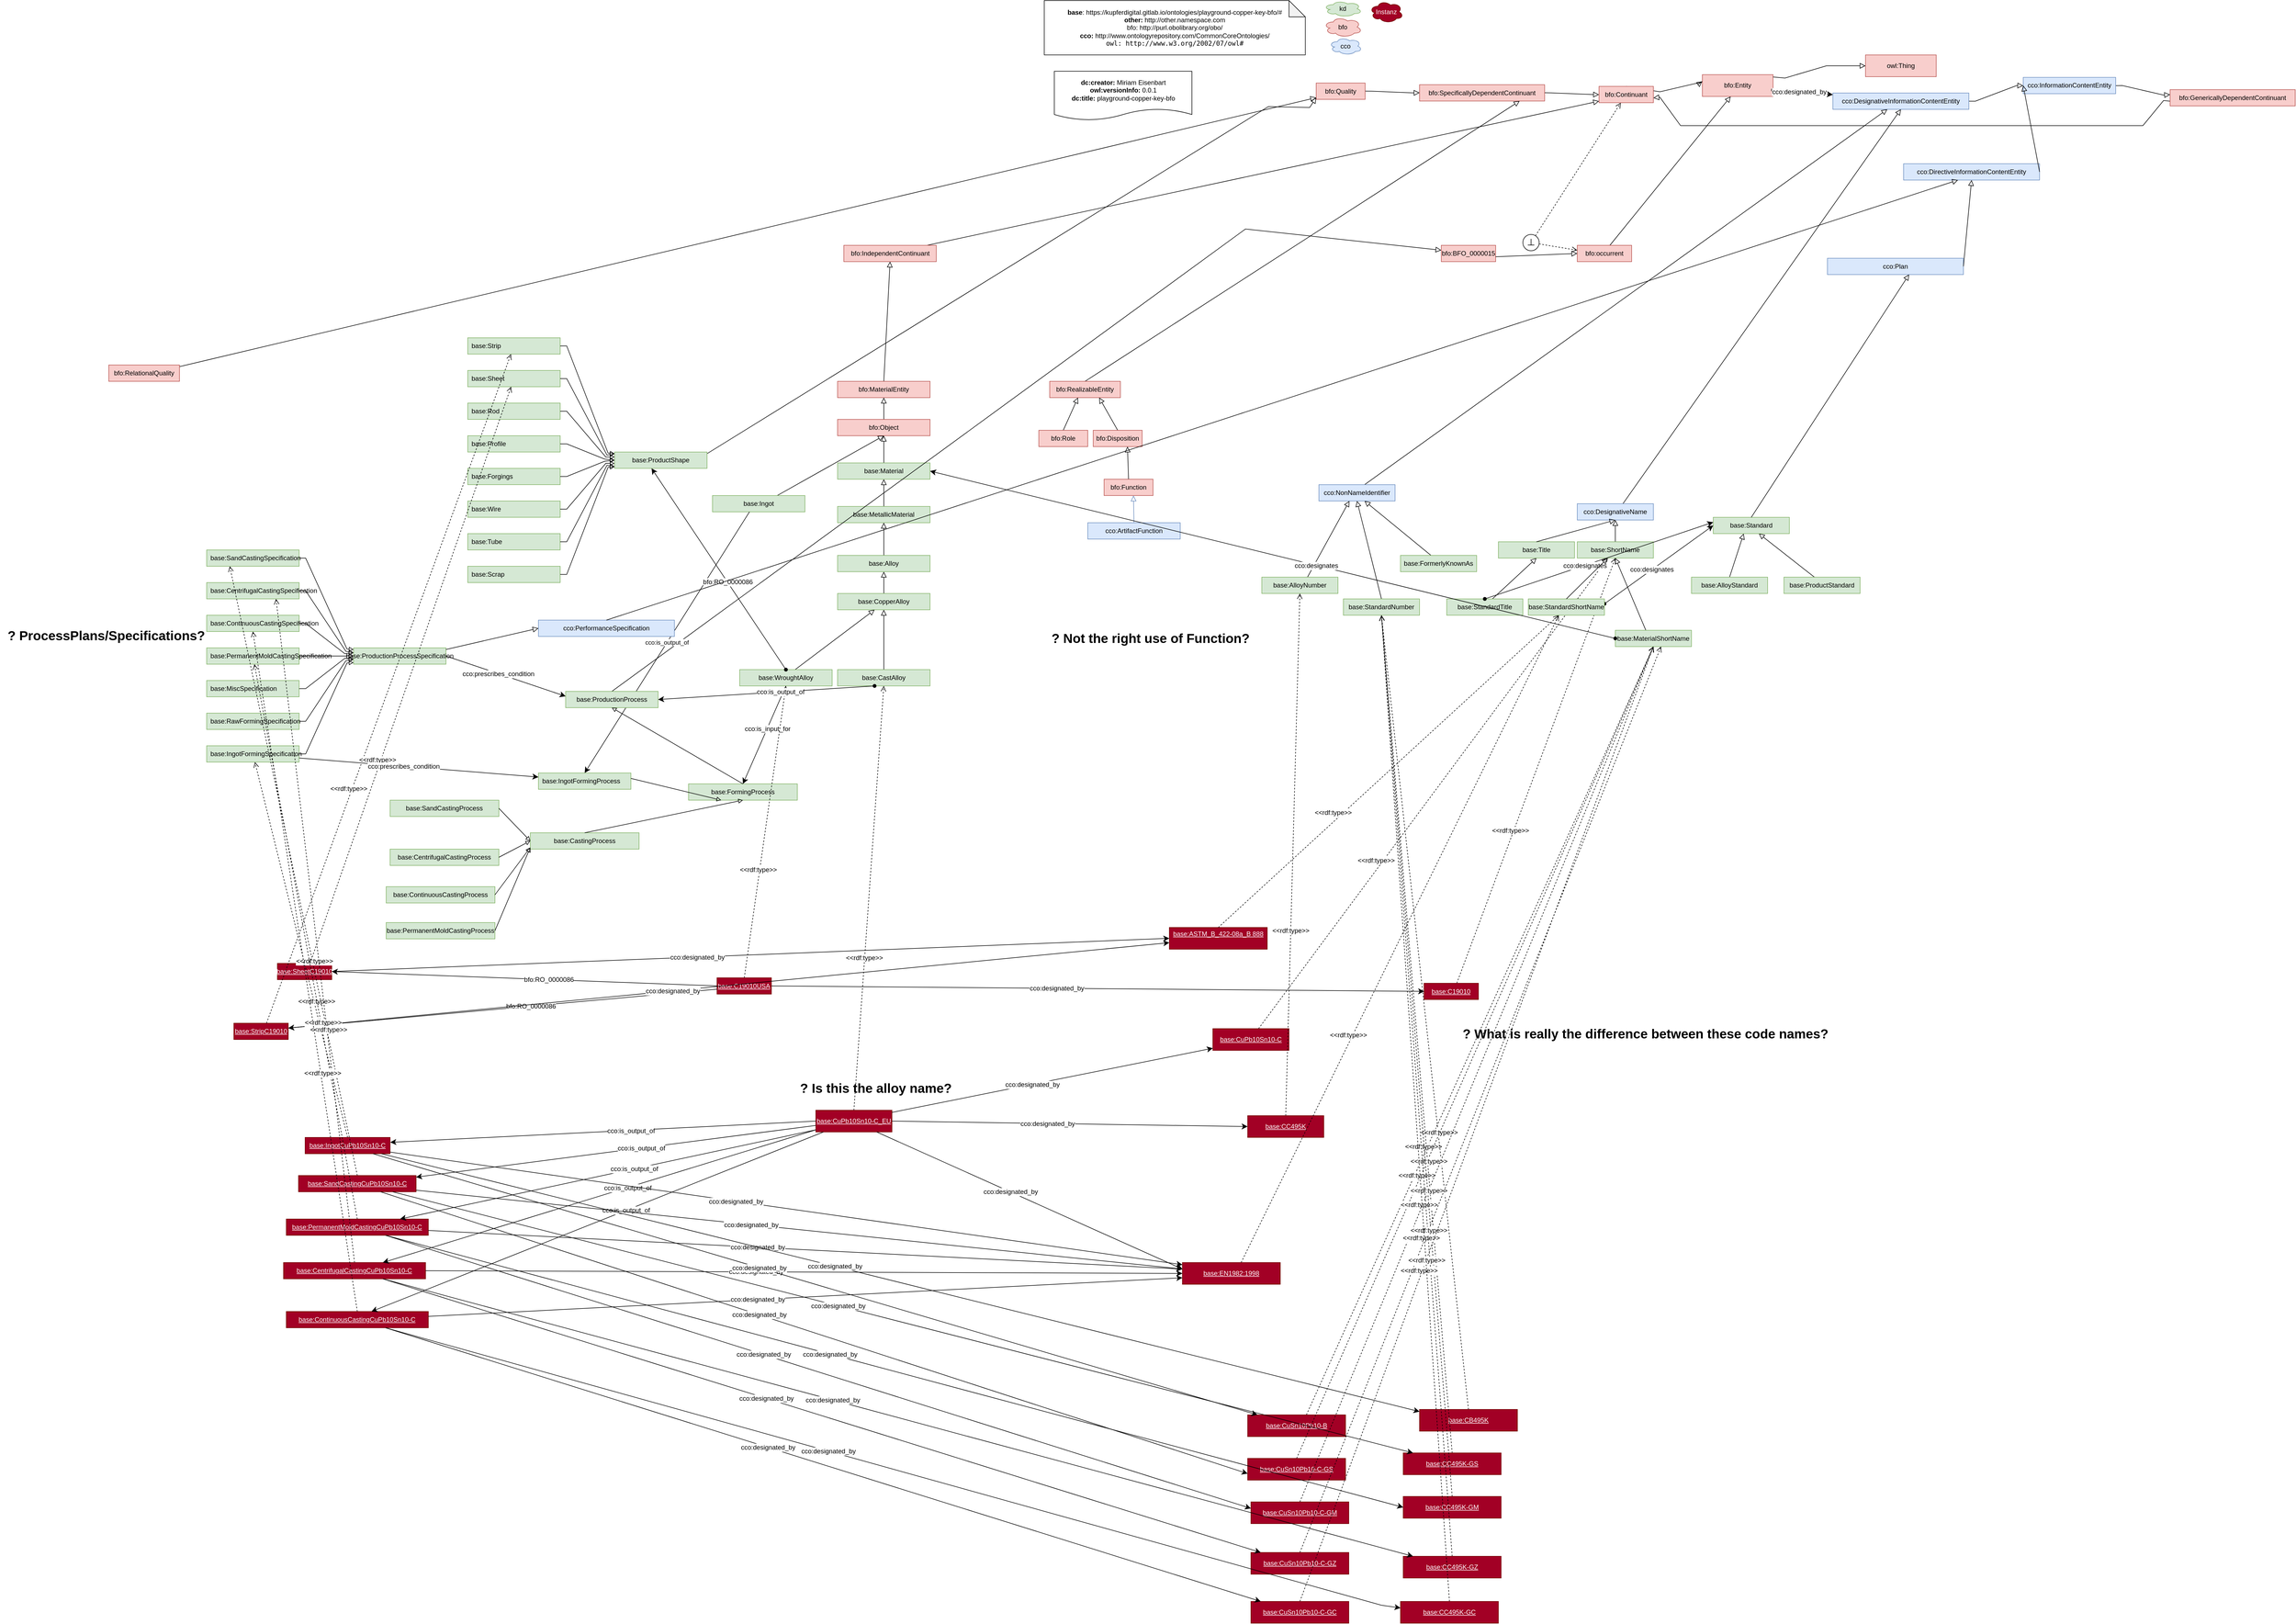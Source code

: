 <mxfile version="20.0.4" type="device"><diagram id="CUkpHDCOeLZFjHURAu2P" name="Seite-1"><mxGraphModel dx="4053" dy="720" grid="1" gridSize="10" guides="1" tooltips="1" connect="1" arrows="1" fold="1" page="1" pageScale="1" pageWidth="827" pageHeight="1169" math="0" shadow="0"><root><mxCell id="0"/><mxCell id="1" parent="0"/><mxCell id="fvLU0kkH4MebEElLKlzQ-1" value="&lt;div&gt;&lt;b&gt;base&lt;/b&gt;: https://kupferdigital.gitlab.io/ontologies/playground-copper-key-bfo/#&lt;/div&gt;&lt;div&gt;&lt;b&gt;other:&lt;/b&gt; http://other.namespace.com&lt;br&gt;&lt;/div&gt;&lt;div&gt;bfo:&amp;nbsp;http://purl.obolibrary.org/obo/&lt;/div&gt;&lt;div&gt;&lt;b&gt;cco:&lt;/b&gt;&amp;nbsp;http://www.ontologyrepository.com/CommonCoreOntologies/&lt;/div&gt;&lt;div&gt;&lt;code&gt;owl: http://www.w3.org/2002/07/owl#&lt;/code&gt;&lt;/div&gt;" style="shape=note;whiteSpace=wrap;html=1;backgroundOutline=1;darkOpacity=0.05;" parent="1" vertex="1"><mxGeometry x="40" y="30" width="480" height="100" as="geometry"/></mxCell><mxCell id="fvLU0kkH4MebEElLKlzQ-2" value="&lt;div&gt;&lt;b&gt;dc:creator:&lt;/b&gt;&amp;nbsp;Miriam Eisenbart&lt;/div&gt;&lt;div&gt;&lt;b&gt;owl:versionInfo:&lt;/b&gt; 0.0.1&lt;/div&gt;&lt;div&gt;&lt;b&gt;dc:title:&lt;/b&gt;&amp;nbsp;playground-copper-key-bfo&lt;/div&gt;" style="shape=document;whiteSpace=wrap;html=1;boundedLbl=1;labelBackgroundColor=#ffffff;strokeColor=#000000;fontSize=12;fontColor=#000000;size=0.233;" parent="1" vertex="1"><mxGeometry x="58.5" y="160" width="253" height="90" as="geometry"/></mxCell><mxCell id="fvLU0kkH4MebEElLKlzQ-5" value="bfo:Entity" style="rounded=0;whiteSpace=wrap;html=1;snapToPoint=1;points=[[0.1,0],[0.2,0],[0.3,0],[0.4,0],[0.5,0],[0.6,0],[0.7,0],[0.8,0],[0.9,0],[0,0.1],[0,0.3],[0,0.5],[0,0.7],[0,0.9],[0.1,1],[0.2,1],[0.3,1],[0.4,1],[0.5,1],[0.6,1],[0.7,1],[0.8,1],[0.9,1],[1,0.1],[1,0.3],[1,0.5],[1,0.7],[1,0.9]];fillColor=#f8cecc;strokeColor=#b85450;" parent="1" vertex="1"><mxGeometry x="1250" y="166.25" width="130" height="40" as="geometry"/></mxCell><mxCell id="fvLU0kkH4MebEElLKlzQ-6" value="" style="endArrow=block;html=1;fontColor=#000099;exitX=0.5;exitY=0;exitDx=0;exitDy=0;endFill=0;endSize=8;arcSize=0;rounded=0;noEdgeStyle=1;orthogonal=1;" parent="1" source="fvLU0kkH4MebEElLKlzQ-8" target="fvLU0kkH4MebEElLKlzQ-5" edge="1"><mxGeometry width="50" height="50" relative="1" as="geometry"><mxPoint x="485" y="430" as="sourcePoint"/><mxPoint x="760" y="420" as="targetPoint"/><Array as="points"><mxPoint x="1172" y="197.778"/><mxPoint x="1248" y="180"/></Array></mxGeometry></mxCell><mxCell id="fvLU0kkH4MebEElLKlzQ-8" value="bfo:Continuant" style="rounded=0;whiteSpace=wrap;html=1;snapToPoint=1;points=[[0.1,0],[0.2,0],[0.3,0],[0.4,0],[0.5,0],[0.6,0],[0.7,0],[0.8,0],[0.9,0],[0,0.1],[0,0.3],[0,0.5],[0,0.7],[0,0.9],[0.1,1],[0.2,1],[0.3,1],[0.4,1],[0.5,1],[0.6,1],[0.7,1],[0.8,1],[0.9,1],[1,0.1],[1,0.3],[1,0.5],[1,0.7],[1,0.9]];fillColor=#f8cecc;strokeColor=#b85450;" parent="1" vertex="1"><mxGeometry x="1060" y="187.778" width="100" height="30" as="geometry"/></mxCell><mxCell id="fvLU0kkH4MebEElLKlzQ-10" value="" style="endArrow=block;html=1;fontColor=#000099;endFill=0;endSize=8;arcSize=0;rounded=0;" parent="1" source="fvLU0kkH4MebEElLKlzQ-11" target="fvLU0kkH4MebEElLKlzQ-5" edge="1"><mxGeometry width="50" height="50" relative="1" as="geometry"><mxPoint x="815" y="430" as="sourcePoint"/><mxPoint x="1218" y="400" as="targetPoint"/></mxGeometry></mxCell><mxCell id="fvLU0kkH4MebEElLKlzQ-11" value="bfo:occurrent" style="rounded=0;whiteSpace=wrap;html=1;snapToPoint=1;points=[[0.1,0],[0.2,0],[0.3,0],[0.4,0],[0.5,0],[0.6,0],[0.7,0],[0.8,0],[0.9,0],[0,0.1],[0,0.3],[0,0.5],[0,0.7],[0,0.9],[0.1,1],[0.2,1],[0.3,1],[0.4,1],[0.5,1],[0.6,1],[0.7,1],[0.8,1],[0.9,1],[1,0.1],[1,0.3],[1,0.5],[1,0.7],[1,0.9]];fillColor=#f8cecc;strokeColor=#b85450;" parent="1" vertex="1"><mxGeometry x="1020" y="480" width="100" height="30" as="geometry"/></mxCell><mxCell id="fvLU0kkH4MebEElLKlzQ-12" value="" style="endArrow=block;html=1;fontColor=#000099;endFill=0;endSize=8;arcSize=0;rounded=0;" parent="1" source="fvLU0kkH4MebEElLKlzQ-13" target="fvLU0kkH4MebEElLKlzQ-8" edge="1"><mxGeometry width="50" height="50" relative="1" as="geometry"><mxPoint x="-45" y="590" as="sourcePoint"/><mxPoint x="358" y="560" as="targetPoint"/></mxGeometry></mxCell><mxCell id="fvLU0kkH4MebEElLKlzQ-13" value="bfo:IndependentContinuant" style="rounded=0;whiteSpace=wrap;html=1;snapToPoint=1;points=[[0.1,0],[0.2,0],[0.3,0],[0.4,0],[0.5,0],[0.6,0],[0.7,0],[0.8,0],[0.9,0],[0,0.1],[0,0.3],[0,0.5],[0,0.7],[0,0.9],[0.1,1],[0.2,1],[0.3,1],[0.4,1],[0.5,1],[0.6,1],[0.7,1],[0.8,1],[0.9,1],[1,0.1],[1,0.3],[1,0.5],[1,0.7],[1,0.9]];fillColor=#f8cecc;strokeColor=#b85450;" parent="1" vertex="1"><mxGeometry x="-328.5" y="480" width="170" height="30" as="geometry"/></mxCell><mxCell id="fvLU0kkH4MebEElLKlzQ-14" value="" style="endArrow=block;html=1;fontColor=#000099;endFill=0;endSize=8;arcSize=0;rounded=0;" parent="1" source="fvLU0kkH4MebEElLKlzQ-15" target="fvLU0kkH4MebEElLKlzQ-13" edge="1"><mxGeometry width="50" height="50" relative="1" as="geometry"><mxPoint x="-535" y="730" as="sourcePoint"/><mxPoint x="-240" y="680.0" as="targetPoint"/></mxGeometry></mxCell><mxCell id="fvLU0kkH4MebEElLKlzQ-15" value="bfo:MaterialEntity" style="rounded=0;whiteSpace=wrap;html=1;snapToPoint=1;points=[[0.1,0],[0.2,0],[0.3,0],[0.4,0],[0.5,0],[0.6,0],[0.7,0],[0.8,0],[0.9,0],[0,0.1],[0,0.3],[0,0.5],[0,0.7],[0,0.9],[0.1,1],[0.2,1],[0.3,1],[0.4,1],[0.5,1],[0.6,1],[0.7,1],[0.8,1],[0.9,1],[1,0.1],[1,0.3],[1,0.5],[1,0.7],[1,0.9]];fillColor=#f8cecc;strokeColor=#b85450;" parent="1" vertex="1"><mxGeometry x="-340" y="730" width="170" height="30" as="geometry"/></mxCell><mxCell id="fvLU0kkH4MebEElLKlzQ-16" value="" style="endArrow=block;html=1;fontColor=#000099;endFill=0;endSize=8;arcSize=0;rounded=0;" parent="1" source="fvLU0kkH4MebEElLKlzQ-17" target="fvLU0kkH4MebEElLKlzQ-15" edge="1"><mxGeometry width="50" height="50" relative="1" as="geometry"><mxPoint x="-545" y="880" as="sourcePoint"/><mxPoint x="-262" y="830" as="targetPoint"/></mxGeometry></mxCell><mxCell id="fvLU0kkH4MebEElLKlzQ-17" value="bfo:Object" style="rounded=0;whiteSpace=wrap;html=1;snapToPoint=1;points=[[0.1,0],[0.2,0],[0.3,0],[0.4,0],[0.5,0],[0.6,0],[0.7,0],[0.8,0],[0.9,0],[0,0.1],[0,0.3],[0,0.5],[0,0.7],[0,0.9],[0.1,1],[0.2,1],[0.3,1],[0.4,1],[0.5,1],[0.6,1],[0.7,1],[0.8,1],[0.9,1],[1,0.1],[1,0.3],[1,0.5],[1,0.7],[1,0.9]];fillColor=#f8cecc;strokeColor=#b85450;" parent="1" vertex="1"><mxGeometry x="-340" y="800" width="170" height="30" as="geometry"/></mxCell><mxCell id="fvLU0kkH4MebEElLKlzQ-18" value="" style="endArrow=block;html=1;fontColor=#000099;endFill=0;endSize=8;arcSize=0;rounded=0;" parent="1" source="fvLU0kkH4MebEElLKlzQ-19" target="fvLU0kkH4MebEElLKlzQ-17" edge="1"><mxGeometry width="50" height="50" relative="1" as="geometry"><mxPoint x="-545" y="1050" as="sourcePoint"/><mxPoint x="-255" y="990.0" as="targetPoint"/></mxGeometry></mxCell><mxCell id="fvLU0kkH4MebEElLKlzQ-19" value="base:Material" style="rounded=0;whiteSpace=wrap;html=1;snapToPoint=1;points=[[0.1,0],[0.2,0],[0.3,0],[0.4,0],[0.5,0],[0.6,0],[0.7,0],[0.8,0],[0.9,0],[0,0.1],[0,0.3],[0,0.5],[0,0.7],[0,0.9],[0.1,1],[0.2,1],[0.3,1],[0.4,1],[0.5,1],[0.6,1],[0.7,1],[0.8,1],[0.9,1],[1,0.1],[1,0.3],[1,0.5],[1,0.7],[1,0.9]];fillColor=#d5e8d4;strokeColor=#82b366;" parent="1" vertex="1"><mxGeometry x="-340" y="880" width="170" height="30" as="geometry"/></mxCell><mxCell id="fvLU0kkH4MebEElLKlzQ-21" value="" style="endArrow=block;html=1;fontColor=#000099;endFill=0;endSize=8;arcSize=0;rounded=0;" parent="1" source="fvLU0kkH4MebEElLKlzQ-22" target="fvLU0kkH4MebEElLKlzQ-19" edge="1"><mxGeometry width="50" height="50" relative="1" as="geometry"><mxPoint x="-255" y="1190" as="sourcePoint"/><mxPoint x="-255" y="1150" as="targetPoint"/></mxGeometry></mxCell><mxCell id="fvLU0kkH4MebEElLKlzQ-22" value="base:MetallicMaterial" style="rounded=0;whiteSpace=wrap;html=1;snapToPoint=1;points=[[0.1,0],[0.2,0],[0.3,0],[0.4,0],[0.5,0],[0.6,0],[0.7,0],[0.8,0],[0.9,0],[0,0.1],[0,0.3],[0,0.5],[0,0.7],[0,0.9],[0.1,1],[0.2,1],[0.3,1],[0.4,1],[0.5,1],[0.6,1],[0.7,1],[0.8,1],[0.9,1],[1,0.1],[1,0.3],[1,0.5],[1,0.7],[1,0.9]];fillColor=#d5e8d4;strokeColor=#82b366;" parent="1" vertex="1"><mxGeometry x="-340" y="960" width="170" height="30" as="geometry"/></mxCell><mxCell id="fvLU0kkH4MebEElLKlzQ-23" value="" style="endArrow=block;html=1;fontColor=#000099;endFill=0;endSize=8;arcSize=0;rounded=0;" parent="1" source="fvLU0kkH4MebEElLKlzQ-24" target="fvLU0kkH4MebEElLKlzQ-22" edge="1"><mxGeometry width="50" height="50" relative="1" as="geometry"><mxPoint x="-255" y="1310" as="sourcePoint"/><mxPoint x="-255" y="1210" as="targetPoint"/></mxGeometry></mxCell><mxCell id="fvLU0kkH4MebEElLKlzQ-24" value="base:Alloy" style="rounded=0;whiteSpace=wrap;html=1;snapToPoint=1;points=[[0.1,0],[0.2,0],[0.3,0],[0.4,0],[0.5,0],[0.6,0],[0.7,0],[0.8,0],[0.9,0],[0,0.1],[0,0.3],[0,0.5],[0,0.7],[0,0.9],[0.1,1],[0.2,1],[0.3,1],[0.4,1],[0.5,1],[0.6,1],[0.7,1],[0.8,1],[0.9,1],[1,0.1],[1,0.3],[1,0.5],[1,0.7],[1,0.9]];fillColor=#d5e8d4;strokeColor=#82b366;" parent="1" vertex="1"><mxGeometry x="-340" y="1050" width="170" height="30" as="geometry"/></mxCell><mxCell id="fvLU0kkH4MebEElLKlzQ-25" value="" style="endArrow=block;html=1;fontColor=#000099;endFill=0;endSize=8;arcSize=0;rounded=0;" parent="1" source="fvLU0kkH4MebEElLKlzQ-26" target="fvLU0kkH4MebEElLKlzQ-24" edge="1"><mxGeometry width="50" height="50" relative="1" as="geometry"><mxPoint x="-255" y="1430.1" as="sourcePoint"/><mxPoint x="-255.095" y="1340.005" as="targetPoint"/></mxGeometry></mxCell><mxCell id="fvLU0kkH4MebEElLKlzQ-26" value="base:CopperAlloy" style="rounded=0;whiteSpace=wrap;html=1;snapToPoint=1;points=[[0.1,0],[0.2,0],[0.3,0],[0.4,0],[0.5,0],[0.6,0],[0.7,0],[0.8,0],[0.9,0],[0,0.1],[0,0.3],[0,0.5],[0,0.7],[0,0.9],[0.1,1],[0.2,1],[0.3,1],[0.4,1],[0.5,1],[0.6,1],[0.7,1],[0.8,1],[0.9,1],[1,0.1],[1,0.3],[1,0.5],[1,0.7],[1,0.9]];fillColor=#d5e8d4;strokeColor=#82b366;" parent="1" vertex="1"><mxGeometry x="-340" y="1120" width="170" height="30" as="geometry"/></mxCell><mxCell id="fvLU0kkH4MebEElLKlzQ-27" value="⊥" style="ellipse;whiteSpace=wrap;html=1;aspect=fixed;fontSize=17;" parent="1" vertex="1"><mxGeometry x="920" y="460.0" width="30" height="30" as="geometry"/></mxCell><mxCell id="fvLU0kkH4MebEElLKlzQ-30" value="" style="endArrow=open;html=1;fontColor=#000099;endFill=0;dashed=1;endSize=8;arcSize=0;rounded=0;" parent="1" source="fvLU0kkH4MebEElLKlzQ-27" target="fvLU0kkH4MebEElLKlzQ-8" edge="1"><mxGeometry width="50" height="50" relative="1" as="geometry"><mxPoint x="912.0" y="490.0" as="sourcePoint"/><mxPoint x="762" y="500.0" as="targetPoint"/></mxGeometry></mxCell><mxCell id="fvLU0kkH4MebEElLKlzQ-31" value="" style="endArrow=open;html=1;fontColor=#000099;endFill=0;dashed=1;endSize=8;arcSize=0;rounded=0;" parent="1" source="fvLU0kkH4MebEElLKlzQ-27" target="fvLU0kkH4MebEElLKlzQ-11" edge="1"><mxGeometry width="50" height="50" relative="1" as="geometry"><mxPoint x="967" y="486.0" as="sourcePoint"/><mxPoint x="914" y="485.0" as="targetPoint"/></mxGeometry></mxCell><mxCell id="fvLU0kkH4MebEElLKlzQ-32" value="" style="endArrow=block;html=1;fontColor=#000099;endFill=0;endSize=8;arcSize=0;rounded=0;noEdgeStyle=1;orthogonal=1;" parent="1" source="fvLU0kkH4MebEElLKlzQ-33" target="fvLU0kkH4MebEElLKlzQ-8" edge="1"><mxGeometry width="50" height="50" relative="1" as="geometry"><mxPoint x="155" y="590" as="sourcePoint"/><mxPoint x="670" y="590" as="targetPoint"/><Array as="points"><mxPoint x="2098" y="213.75"/><mxPoint x="2060" y="260"/><mxPoint x="1790" y="260"/><mxPoint x="1790" y="260"/><mxPoint x="1440" y="260"/><mxPoint x="1440" y="260"/><mxPoint x="1210" y="260"/><mxPoint x="1172" y="207.778"/></Array></mxGeometry></mxCell><mxCell id="fvLU0kkH4MebEElLKlzQ-33" value="bfo:GenericallyDependentContinuant" style="rounded=0;whiteSpace=wrap;html=1;snapToPoint=1;points=[[0.1,0],[0.2,0],[0.3,0],[0.4,0],[0.5,0],[0.6,0],[0.7,0],[0.8,0],[0.9,0],[0,0.1],[0,0.3],[0,0.5],[0,0.7],[0,0.9],[0.1,1],[0.2,1],[0.3,1],[0.4,1],[0.5,1],[0.6,1],[0.7,1],[0.8,1],[0.9,1],[1,0.1],[1,0.3],[1,0.5],[1,0.7],[1,0.9]];fillColor=#f8cecc;strokeColor=#b85450;" parent="1" vertex="1"><mxGeometry x="2110" y="193.75" width="230" height="30" as="geometry"/></mxCell><mxCell id="fvLU0kkH4MebEElLKlzQ-34" value="" style="endArrow=block;html=1;fontColor=#000099;endFill=0;endSize=8;arcSize=0;rounded=0;noEdgeStyle=1;orthogonal=1;" parent="1" source="fvLU0kkH4MebEElLKlzQ-35" target="fvLU0kkH4MebEElLKlzQ-8" edge="1"><mxGeometry width="50" height="50" relative="1" as="geometry"><mxPoint x="405" y="590" as="sourcePoint"/><mxPoint x="730" y="590" as="targetPoint"/><Array as="points"><mxPoint x="972" y="199.722"/><mxPoint x="1048" y="202.778"/></Array></mxGeometry></mxCell><mxCell id="fvLU0kkH4MebEElLKlzQ-35" value="bfo:SpecificallyDependentContinuant" style="rounded=0;whiteSpace=wrap;html=1;snapToPoint=1;points=[[0.1,0],[0.2,0],[0.3,0],[0.4,0],[0.5,0],[0.6,0],[0.7,0],[0.8,0],[0.9,0],[0,0.1],[0,0.3],[0,0.5],[0,0.7],[0,0.9],[0.1,1],[0.2,1],[0.3,1],[0.4,1],[0.5,1],[0.6,1],[0.7,1],[0.8,1],[0.9,1],[1,0.1],[1,0.3],[1,0.5],[1,0.7],[1,0.9]];fillColor=#f8cecc;strokeColor=#b85450;" parent="1" vertex="1"><mxGeometry x="730" y="184.722" width="230" height="30" as="geometry"/></mxCell><mxCell id="fvLU0kkH4MebEElLKlzQ-36" value="" style="endArrow=block;html=1;fontColor=#000099;endFill=0;endSize=8;arcSize=0;rounded=0;noEdgeStyle=1;orthogonal=1;" parent="1" source="fvLU0kkH4MebEElLKlzQ-37" target="fvLU0kkH4MebEElLKlzQ-35" edge="1"><mxGeometry width="50" height="50" relative="1" as="geometry"><mxPoint x="-50" y="760" as="sourcePoint"/><mxPoint x="285" y="690" as="targetPoint"/><Array as="points"><mxPoint x="642" y="196.667"/><mxPoint x="718" y="199.722"/></Array></mxGeometry></mxCell><mxCell id="fvLU0kkH4MebEElLKlzQ-37" value="bfo:Quality" style="rounded=0;whiteSpace=wrap;html=1;snapToPoint=1;points=[[0.1,0],[0.2,0],[0.3,0],[0.4,0],[0.5,0],[0.6,0],[0.7,0],[0.8,0],[0.9,0],[0,0.1],[0,0.3],[0,0.5],[0,0.7],[0,0.9],[0.1,1],[0.2,1],[0.3,1],[0.4,1],[0.5,1],[0.6,1],[0.7,1],[0.8,1],[0.9,1],[1,0.1],[1,0.3],[1,0.5],[1,0.7],[1,0.9]];fillColor=#f8cecc;strokeColor=#b85450;" parent="1" vertex="1"><mxGeometry x="540" y="181.667" width="90" height="30" as="geometry"/></mxCell><mxCell id="fvLU0kkH4MebEElLKlzQ-40" value="" style="endArrow=block;html=1;fontColor=#000099;endFill=0;endSize=8;arcSize=0;rounded=0;" parent="1" source="fvLU0kkH4MebEElLKlzQ-41" target="fvLU0kkH4MebEElLKlzQ-37" edge="1"><mxGeometry width="50" height="50" relative="1" as="geometry"><mxPoint x="-1109" y="925" as="sourcePoint"/><mxPoint x="-784" y="845" as="targetPoint"/></mxGeometry></mxCell><mxCell id="fvLU0kkH4MebEElLKlzQ-41" value="bfo:RelationalQuality" style="rounded=0;whiteSpace=wrap;html=1;snapToPoint=1;points=[[0.1,0],[0.2,0],[0.3,0],[0.4,0],[0.5,0],[0.6,0],[0.7,0],[0.8,0],[0.9,0],[0,0.1],[0,0.3],[0,0.5],[0,0.7],[0,0.9],[0.1,1],[0.2,1],[0.3,1],[0.4,1],[0.5,1],[0.6,1],[0.7,1],[0.8,1],[0.9,1],[1,0.1],[1,0.3],[1,0.5],[1,0.7],[1,0.9]];fillColor=#f8cecc;strokeColor=#b85450;" parent="1" vertex="1"><mxGeometry x="-1680" y="700" width="130" height="30" as="geometry"/></mxCell><mxCell id="fvLU0kkH4MebEElLKlzQ-52" value="" style="endArrow=block;html=1;fontColor=#000099;exitX=0.5;exitY=0;exitDx=0;exitDy=0;endFill=0;entryX=0.8;entryY=1;entryDx=0;entryDy=0;endSize=8;arcSize=0;rounded=0;" parent="1" source="fvLU0kkH4MebEElLKlzQ-53" target="fvLU0kkH4MebEElLKlzQ-35" edge="1"><mxGeometry width="50" height="50" relative="1" as="geometry"><mxPoint x="100" y="770" as="sourcePoint"/><mxPoint x="126" y="680" as="targetPoint"/></mxGeometry></mxCell><mxCell id="fvLU0kkH4MebEElLKlzQ-53" value="bfo:RealizableEntity" style="rounded=0;whiteSpace=wrap;html=1;snapToPoint=1;points=[[0.1,0],[0.2,0],[0.3,0],[0.4,0],[0.5,0],[0.6,0],[0.7,0],[0.8,0],[0.9,0],[0,0.1],[0,0.3],[0,0.5],[0,0.7],[0,0.9],[0.1,1],[0.2,1],[0.3,1],[0.4,1],[0.5,1],[0.6,1],[0.7,1],[0.8,1],[0.9,1],[1,0.1],[1,0.3],[1,0.5],[1,0.7],[1,0.9]];fillColor=#f8cecc;strokeColor=#b85450;" parent="1" vertex="1"><mxGeometry x="50" y="730" width="130" height="30" as="geometry"/></mxCell><mxCell id="fvLU0kkH4MebEElLKlzQ-54" value="" style="endArrow=block;html=1;fontColor=#000099;exitX=0.5;exitY=0;exitDx=0;exitDy=0;endFill=0;endSize=8;arcSize=0;rounded=0;entryX=0.7;entryY=1;entryDx=0;entryDy=0;" parent="1" source="fvLU0kkH4MebEElLKlzQ-55" target="fvLU0kkH4MebEElLKlzQ-57" edge="1"><mxGeometry width="50" height="50" relative="1" as="geometry"><mxPoint x="21" y="845" as="sourcePoint"/><mxPoint x="230" y="780" as="targetPoint"/></mxGeometry></mxCell><mxCell id="fvLU0kkH4MebEElLKlzQ-55" value="bfo:Function" style="rounded=0;whiteSpace=wrap;html=1;snapToPoint=1;points=[[0.1,0],[0.2,0],[0.3,0],[0.4,0],[0.5,0],[0.6,0],[0.7,0],[0.8,0],[0.9,0],[0,0.1],[0,0.3],[0,0.5],[0,0.7],[0,0.9],[0.1,1],[0.2,1],[0.3,1],[0.4,1],[0.5,1],[0.6,1],[0.7,1],[0.8,1],[0.9,1],[1,0.1],[1,0.3],[1,0.5],[1,0.7],[1,0.9]];fillColor=#f8cecc;strokeColor=#b85450;" parent="1" vertex="1"><mxGeometry x="150" y="910" width="90" height="30" as="geometry"/></mxCell><mxCell id="fvLU0kkH4MebEElLKlzQ-56" value="" style="endArrow=block;html=1;fontColor=#000099;exitX=0.5;exitY=0;exitDx=0;exitDy=0;endFill=0;endSize=8;arcSize=0;rounded=0;entryX=0.7;entryY=1;entryDx=0;entryDy=0;" parent="1" source="fvLU0kkH4MebEElLKlzQ-57" target="fvLU0kkH4MebEElLKlzQ-53" edge="1"><mxGeometry width="50" height="50" relative="1" as="geometry"><mxPoint x="-74" y="840" as="sourcePoint"/><mxPoint x="135" y="775" as="targetPoint"/></mxGeometry></mxCell><mxCell id="fvLU0kkH4MebEElLKlzQ-57" value="bfo:Disposition" style="rounded=0;whiteSpace=wrap;html=1;snapToPoint=1;points=[[0.1,0],[0.2,0],[0.3,0],[0.4,0],[0.5,0],[0.6,0],[0.7,0],[0.8,0],[0.9,0],[0,0.1],[0,0.3],[0,0.5],[0,0.7],[0,0.9],[0.1,1],[0.2,1],[0.3,1],[0.4,1],[0.5,1],[0.6,1],[0.7,1],[0.8,1],[0.9,1],[1,0.1],[1,0.3],[1,0.5],[1,0.7],[1,0.9]];fillColor=#f8cecc;strokeColor=#b85450;" parent="1" vertex="1"><mxGeometry x="130" y="820" width="90" height="30" as="geometry"/></mxCell><mxCell id="fvLU0kkH4MebEElLKlzQ-60" value="" style="endArrow=block;html=1;fontColor=#000099;exitX=0.5;exitY=0;exitDx=0;exitDy=0;endFill=0;endSize=8;arcSize=0;rounded=0;entryX=0.4;entryY=1;entryDx=0;entryDy=0;" parent="1" source="fvLU0kkH4MebEElLKlzQ-61" target="fvLU0kkH4MebEElLKlzQ-53" edge="1"><mxGeometry width="50" height="50" relative="1" as="geometry"><mxPoint x="-164" y="862.5" as="sourcePoint"/><mxPoint x="81" y="783" as="targetPoint"/></mxGeometry></mxCell><mxCell id="fvLU0kkH4MebEElLKlzQ-61" value="bfo:Role" style="rounded=0;whiteSpace=wrap;html=1;snapToPoint=1;points=[[0.1,0],[0.2,0],[0.3,0],[0.4,0],[0.5,0],[0.6,0],[0.7,0],[0.8,0],[0.9,0],[0,0.1],[0,0.3],[0,0.5],[0,0.7],[0,0.9],[0.1,1],[0.2,1],[0.3,1],[0.4,1],[0.5,1],[0.6,1],[0.7,1],[0.8,1],[0.9,1],[1,0.1],[1,0.3],[1,0.5],[1,0.7],[1,0.9]];fillColor=#f8cecc;strokeColor=#b85450;" parent="1" vertex="1"><mxGeometry x="30" y="820" width="90" height="30" as="geometry"/></mxCell><mxCell id="fvLU0kkH4MebEElLKlzQ-62" value="" style="endArrow=block;html=1;fontColor=#000099;endFill=0;endSize=8;arcSize=0;rounded=0;" parent="1" source="fvLU0kkH4MebEElLKlzQ-63" target="fvLU0kkH4MebEElLKlzQ-26" edge="1"><mxGeometry width="50" height="50" relative="1" as="geometry"><mxPoint x="-395" y="1200" as="sourcePoint"/><mxPoint x="-287" y="1190" as="targetPoint"/></mxGeometry></mxCell><mxCell id="fvLU0kkH4MebEElLKlzQ-63" value="base:WroughtAlloy" style="rounded=0;whiteSpace=wrap;html=1;snapToPoint=1;points=[[0.1,0],[0.2,0],[0.3,0],[0.4,0],[0.5,0],[0.6,0],[0.7,0],[0.8,0],[0.9,0],[0,0.1],[0,0.3],[0,0.5],[0,0.7],[0,0.9],[0.1,1],[0.2,1],[0.3,1],[0.4,1],[0.5,1],[0.6,1],[0.7,1],[0.8,1],[0.9,1],[1,0.1],[1,0.3],[1,0.5],[1,0.7],[1,0.9]];fillColor=#d5e8d4;strokeColor=#82b366;" parent="1" vertex="1"><mxGeometry x="-520" y="1260" width="170" height="30" as="geometry"/></mxCell><mxCell id="fvLU0kkH4MebEElLKlzQ-64" value="" style="endArrow=block;html=1;fontColor=#000099;endFill=0;endSize=8;arcSize=0;rounded=0;" parent="1" source="fvLU0kkH4MebEElLKlzQ-65" target="fvLU0kkH4MebEElLKlzQ-26" edge="1"><mxGeometry width="50" height="50" relative="1" as="geometry"><mxPoint x="-205" y="1200" as="sourcePoint"/><mxPoint x="-251.0" y="1190" as="targetPoint"/></mxGeometry></mxCell><mxCell id="fvLU0kkH4MebEElLKlzQ-65" value="base:CastAlloy" style="rounded=0;whiteSpace=wrap;html=1;snapToPoint=1;points=[[0.1,0],[0.2,0],[0.3,0],[0.4,0],[0.5,0],[0.6,0],[0.7,0],[0.8,0],[0.9,0],[0,0.1],[0,0.3],[0,0.5],[0,0.7],[0,0.9],[0.1,1],[0.2,1],[0.3,1],[0.4,1],[0.5,1],[0.6,1],[0.7,1],[0.8,1],[0.9,1],[1,0.1],[1,0.3],[1,0.5],[1,0.7],[1,0.9]];fillColor=#d5e8d4;strokeColor=#82b366;" parent="1" vertex="1"><mxGeometry x="-340" y="1260" width="170" height="30" as="geometry"/></mxCell><mxCell id="fvLU0kkH4MebEElLKlzQ-66" value="" style="endArrow=block;html=1;fontColor=#000099;endFill=0;endSize=8;arcSize=0;rounded=0;entryX=0.5;entryY=1;entryDx=0;entryDy=0;" parent="1" source="fvLU0kkH4MebEElLKlzQ-67" target="fvLU0kkH4MebEElLKlzQ-17" edge="1"><mxGeometry width="50" height="50" relative="1" as="geometry"><mxPoint x="-25" y="1200" as="sourcePoint"/><mxPoint x="-233.0" y="1190" as="targetPoint"/></mxGeometry></mxCell><mxCell id="fvLU0kkH4MebEElLKlzQ-67" value="base:Ingot" style="rounded=0;whiteSpace=wrap;html=1;snapToPoint=1;points=[[0.1,0],[0.2,0],[0.3,0],[0.4,0],[0.5,0],[0.6,0],[0.7,0],[0.8,0],[0.9,0],[0,0.1],[0,0.3],[0,0.5],[0,0.7],[0,0.9],[0.1,1],[0.2,1],[0.3,1],[0.4,1],[0.5,1],[0.6,1],[0.7,1],[0.8,1],[0.9,1],[1,0.1],[1,0.3],[1,0.5],[1,0.7],[1,0.9]];fillColor=#d5e8d4;strokeColor=#82b366;" parent="1" vertex="1"><mxGeometry x="-570" y="940" width="170" height="30" as="geometry"/></mxCell><mxCell id="fvLU0kkH4MebEElLKlzQ-112" value="" style="endArrow=block;html=1;fontColor=#000099;exitX=0.5;exitY=0;exitDx=0;exitDy=0;endFill=0;endSize=8;arcSize=0;rounded=0;entryX=0.6;entryY=1;entryDx=0;entryDy=0;fillColor=#dae8fc;strokeColor=#6c8ebf;" parent="1" source="fvLU0kkH4MebEElLKlzQ-113" target="fvLU0kkH4MebEElLKlzQ-55" edge="1"><mxGeometry width="50" height="50" relative="1" as="geometry"><mxPoint x="142" y="1220" as="sourcePoint"/><mxPoint x="160" y="1080" as="targetPoint"/></mxGeometry></mxCell><mxCell id="fvLU0kkH4MebEElLKlzQ-113" value="cco:ArtifactFunction" style="rounded=0;whiteSpace=wrap;html=1;snapToPoint=1;points=[[0.1,0],[0.2,0],[0.3,0],[0.4,0],[0.5,0],[0.6,0],[0.7,0],[0.8,0],[0.9,0],[0,0.1],[0,0.3],[0,0.5],[0,0.7],[0,0.9],[0.1,1],[0.2,1],[0.3,1],[0.4,1],[0.5,1],[0.6,1],[0.7,1],[0.8,1],[0.9,1],[1,0.1],[1,0.3],[1,0.5],[1,0.7],[1,0.9]];fillColor=#dae8fc;strokeColor=#6c8ebf;" parent="1" vertex="1"><mxGeometry x="120" y="990" width="170" height="30" as="geometry"/></mxCell><mxCell id="fvLU0kkH4MebEElLKlzQ-123" value="" style="endArrow=classic;html=1;endSize=8;arcSize=0;rounded=0;" parent="1" source="fvLU0kkH4MebEElLKlzQ-63" target="fvLU0kkH4MebEElLKlzQ-125" edge="1"><mxGeometry width="50" height="50" relative="1" as="geometry"><mxPoint x="-177" y="1270" as="sourcePoint"/><mxPoint x="50" y="1130" as="targetPoint"/></mxGeometry></mxCell><mxCell id="fvLU0kkH4MebEElLKlzQ-124" value="cco:is_input_for" style="text;html=1;align=center;verticalAlign=middle;resizable=0;points=[];labelBackgroundColor=#ffffff;" parent="fvLU0kkH4MebEElLKlzQ-123" vertex="1" connectable="0"><mxGeometry x="-0.127" relative="1" as="geometry"><mxPoint as="offset"/></mxGeometry></mxCell><mxCell id="fvLU0kkH4MebEElLKlzQ-125" value="base:FormingProcess" style="rounded=0;whiteSpace=wrap;html=1;snapToPoint=1;points=[[0.1,0],[0.2,0],[0.3,0],[0.4,0],[0.5,0],[0.6,0],[0.7,0],[0.8,0],[0.9,0],[0,0.1],[0,0.3],[0,0.5],[0,0.7],[0,0.9],[0.1,1],[0.2,1],[0.3,1],[0.4,1],[0.5,1],[0.6,1],[0.7,1],[0.8,1],[0.9,1],[1,0.1],[1,0.3],[1,0.5],[1,0.7],[1,0.9]];fillColor=#d5e8d4;strokeColor=#82b366;" parent="1" vertex="1"><mxGeometry x="-614" y="1470" width="200" height="30" as="geometry"/></mxCell><mxCell id="fvLU0kkH4MebEElLKlzQ-189" value="" style="endArrow=block;html=1;fontColor=#000099;endFill=0;endSize=8;arcSize=0;rounded=0;fillColor=#dae8fc;strokeColor=#000000;noEdgeStyle=1;orthogonal=1;" parent="1" source="fvLU0kkH4MebEElLKlzQ-190" target="fvLU0kkH4MebEElLKlzQ-33" edge="1"><mxGeometry width="50" height="50" relative="1" as="geometry"><mxPoint x="615" y="750" as="sourcePoint"/><mxPoint x="636" y="690" as="targetPoint"/><Array as="points"><mxPoint x="2022" y="186.25"/><mxPoint x="2098" y="203.75"/></Array></mxGeometry></mxCell><mxCell id="fvLU0kkH4MebEElLKlzQ-190" value="cco:InformationContentEntity" style="rounded=0;whiteSpace=wrap;html=1;snapToPoint=1;points=[[0.1,0],[0.2,0],[0.3,0],[0.4,0],[0.5,0],[0.6,0],[0.7,0],[0.8,0],[0.9,0],[0,0.1],[0,0.3],[0,0.5],[0,0.7],[0,0.9],[0.1,1],[0.2,1],[0.3,1],[0.4,1],[0.5,1],[0.6,1],[0.7,1],[0.8,1],[0.9,1],[1,0.1],[1,0.3],[1,0.5],[1,0.7],[1,0.9]];fillColor=#dae8fc;strokeColor=#6c8ebf;" parent="1" vertex="1"><mxGeometry x="1840" y="171.25" width="170" height="30" as="geometry"/></mxCell><mxCell id="fvLU0kkH4MebEElLKlzQ-191" value="" style="endArrow=block;html=1;fontColor=#000099;endFill=0;endSize=8;arcSize=0;rounded=0;fillColor=#dae8fc;strokeColor=#000000;noEdgeStyle=1;orthogonal=1;" parent="1" source="fvLU0kkH4MebEElLKlzQ-192" target="fvLU0kkH4MebEElLKlzQ-190" edge="1"><mxGeometry width="50" height="50" relative="1" as="geometry"><mxPoint x="602" y="1114.5" as="sourcePoint"/><mxPoint x="616" y="819.5" as="targetPoint"/><Array as="points"><mxPoint x="1752" y="215"/><mxPoint x="1828" y="186.25"/></Array></mxGeometry></mxCell><mxCell id="fvLU0kkH4MebEElLKlzQ-192" value="cco:DesignativeInformationContentEntity" style="rounded=0;whiteSpace=wrap;html=1;snapToPoint=1;points=[[0.1,0],[0.2,0],[0.3,0],[0.4,0],[0.5,0],[0.6,0],[0.7,0],[0.8,0],[0.9,0],[0,0.1],[0,0.3],[0,0.5],[0,0.7],[0,0.9],[0.1,1],[0.2,1],[0.3,1],[0.4,1],[0.5,1],[0.6,1],[0.7,1],[0.8,1],[0.9,1],[1,0.1],[1,0.3],[1,0.5],[1,0.7],[1,0.9]];fillColor=#dae8fc;strokeColor=#6c8ebf;" parent="1" vertex="1"><mxGeometry x="1490" y="200" width="250" height="30" as="geometry"/></mxCell><mxCell id="fvLU0kkH4MebEElLKlzQ-194" value="" style="endArrow=block;html=1;fontColor=#000099;endFill=0;endSize=8;arcSize=0;rounded=0;fillColor=#dae8fc;strokeColor=#000000;" parent="1" source="fvLU0kkH4MebEElLKlzQ-195" target="fvLU0kkH4MebEElLKlzQ-192" edge="1"><mxGeometry width="50" height="50" relative="1" as="geometry"><mxPoint x="602" y="1213.5" as="sourcePoint"/><mxPoint x="610" y="860" as="targetPoint"/></mxGeometry></mxCell><mxCell id="fvLU0kkH4MebEElLKlzQ-195" value="cco:NonNameIdentifier" style="rounded=0;whiteSpace=wrap;html=1;snapToPoint=1;points=[[0.1,0],[0.2,0],[0.3,0],[0.4,0],[0.5,0],[0.6,0],[0.7,0],[0.8,0],[0.9,0],[0,0.1],[0,0.3],[0,0.5],[0,0.7],[0,0.9],[0.1,1],[0.2,1],[0.3,1],[0.4,1],[0.5,1],[0.6,1],[0.7,1],[0.8,1],[0.9,1],[1,0.1],[1,0.3],[1,0.5],[1,0.7],[1,0.9]];fillColor=#dae8fc;strokeColor=#6c8ebf;" parent="1" vertex="1"><mxGeometry x="545" y="920" width="140" height="30" as="geometry"/></mxCell><mxCell id="fvLU0kkH4MebEElLKlzQ-196" value="" style="endArrow=block;html=1;fontColor=#000099;endFill=0;endSize=8;arcSize=0;rounded=0;fillColor=#dae8fc;strokeColor=#000000;" parent="1" source="fvLU0kkH4MebEElLKlzQ-197" target="fvLU0kkH4MebEElLKlzQ-192" edge="1"><mxGeometry width="50" height="50" relative="1" as="geometry"><mxPoint x="870" y="940" as="sourcePoint"/><mxPoint x="690" y="850" as="targetPoint"/></mxGeometry></mxCell><mxCell id="fvLU0kkH4MebEElLKlzQ-197" value="cco:DesignativeName" style="rounded=0;whiteSpace=wrap;html=1;snapToPoint=1;points=[[0.1,0],[0.2,0],[0.3,0],[0.4,0],[0.5,0],[0.6,0],[0.7,0],[0.8,0],[0.9,0],[0,0.1],[0,0.3],[0,0.5],[0,0.7],[0,0.9],[0.1,1],[0.2,1],[0.3,1],[0.4,1],[0.5,1],[0.6,1],[0.7,1],[0.8,1],[0.9,1],[1,0.1],[1,0.3],[1,0.5],[1,0.7],[1,0.9]];fillColor=#dae8fc;strokeColor=#6c8ebf;" parent="1" vertex="1"><mxGeometry x="1020" y="955" width="140" height="30" as="geometry"/></mxCell><mxCell id="fvLU0kkH4MebEElLKlzQ-200" value="" style="endArrow=block;html=1;fontColor=#000099;endFill=0;endSize=8;arcSize=0;rounded=0;fillColor=#d5e8d4;strokeColor=#000000;" parent="1" source="fvLU0kkH4MebEElLKlzQ-201" target="fvLU0kkH4MebEElLKlzQ-197" edge="1"><mxGeometry width="50" height="50" relative="1" as="geometry"><mxPoint x="1057" y="1338.5" as="sourcePoint"/><mxPoint x="1090" y="985" as="targetPoint"/></mxGeometry></mxCell><mxCell id="fvLU0kkH4MebEElLKlzQ-201" value="base:ShortName" style="rounded=0;whiteSpace=wrap;html=1;snapToPoint=1;points=[[0.1,0],[0.2,0],[0.3,0],[0.4,0],[0.5,0],[0.6,0],[0.7,0],[0.8,0],[0.9,0],[0,0.1],[0,0.3],[0,0.5],[0,0.7],[0,0.9],[0.1,1],[0.2,1],[0.3,1],[0.4,1],[0.5,1],[0.6,1],[0.7,1],[0.8,1],[0.9,1],[1,0.1],[1,0.3],[1,0.5],[1,0.7],[1,0.9]];fillColor=#d5e8d4;strokeColor=#82b366;" parent="1" vertex="1"><mxGeometry x="1020" y="1025" width="140" height="30" as="geometry"/></mxCell><mxCell id="fvLU0kkH4MebEElLKlzQ-204" value="" style="endArrow=block;html=1;fontColor=#000099;endFill=0;endSize=8;arcSize=0;rounded=0;fillColor=#d5e8d4;strokeColor=#000000;" parent="1" source="fvLU0kkH4MebEElLKlzQ-205" target="fvLU0kkH4MebEElLKlzQ-195" edge="1"><mxGeometry width="50" height="50" relative="1" as="geometry"><mxPoint x="607" y="1463.5" as="sourcePoint"/><mxPoint x="587" y="1050.667" as="targetPoint"/></mxGeometry></mxCell><mxCell id="fvLU0kkH4MebEElLKlzQ-205" value="base:AlloyNumber" style="rounded=0;whiteSpace=wrap;html=1;snapToPoint=1;points=[[0.1,0],[0.2,0],[0.3,0],[0.4,0],[0.5,0],[0.6,0],[0.7,0],[0.8,0],[0.9,0],[0,0.1],[0,0.3],[0,0.5],[0,0.7],[0,0.9],[0.1,1],[0.2,1],[0.3,1],[0.4,1],[0.5,1],[0.6,1],[0.7,1],[0.8,1],[0.9,1],[1,0.1],[1,0.3],[1,0.5],[1,0.7],[1,0.9]];fillColor=#d5e8d4;strokeColor=#82b366;" parent="1" vertex="1"><mxGeometry x="440" y="1090" width="140" height="30" as="geometry"/></mxCell><mxCell id="fvLU0kkH4MebEElLKlzQ-206" value="" style="endArrow=block;html=1;fontColor=#000099;endFill=0;endSize=8;arcSize=0;rounded=0;fillColor=#d5e8d4;strokeColor=#000000;entryX=0.4;entryY=1;entryDx=0;entryDy=0;" parent="1" source="fvLU0kkH4MebEElLKlzQ-207" target="tIJd13qfADUemMz3iYNc-6" edge="1"><mxGeometry width="50" height="50" relative="1" as="geometry"><mxPoint x="757" y="1463.5" as="sourcePoint"/><mxPoint x="628.667" y="1050.667" as="targetPoint"/></mxGeometry></mxCell><mxCell id="fvLU0kkH4MebEElLKlzQ-207" value="base:AlloyStandard" style="rounded=0;whiteSpace=wrap;html=1;snapToPoint=1;points=[[0.1,0],[0.2,0],[0.3,0],[0.4,0],[0.5,0],[0.6,0],[0.7,0],[0.8,0],[0.9,0],[0,0.1],[0,0.3],[0,0.5],[0,0.7],[0,0.9],[0.1,1],[0.2,1],[0.3,1],[0.4,1],[0.5,1],[0.6,1],[0.7,1],[0.8,1],[0.9,1],[1,0.1],[1,0.3],[1,0.5],[1,0.7],[1,0.9]];fillColor=#d5e8d4;strokeColor=#82b366;" parent="1" vertex="1"><mxGeometry x="1230" y="1090" width="140" height="30" as="geometry"/></mxCell><mxCell id="fvLU0kkH4MebEElLKlzQ-208" value="" style="endArrow=block;html=1;fontColor=#000099;endFill=0;endSize=8;arcSize=0;rounded=0;fillColor=#d5e8d4;strokeColor=#000000;" parent="1" source="fvLU0kkH4MebEElLKlzQ-209" target="fvLU0kkH4MebEElLKlzQ-195" edge="1"><mxGeometry width="50" height="50" relative="1" as="geometry"><mxPoint x="907" y="1464.5" as="sourcePoint"/><mxPoint x="670" y="950" as="targetPoint"/></mxGeometry></mxCell><mxCell id="fvLU0kkH4MebEElLKlzQ-209" value="base:FormerlyKnownAs" style="rounded=0;whiteSpace=wrap;html=1;snapToPoint=1;points=[[0.1,0],[0.2,0],[0.3,0],[0.4,0],[0.5,0],[0.6,0],[0.7,0],[0.8,0],[0.9,0],[0,0.1],[0,0.3],[0,0.5],[0,0.7],[0,0.9],[0.1,1],[0.2,1],[0.3,1],[0.4,1],[0.5,1],[0.6,1],[0.7,1],[0.8,1],[0.9,1],[1,0.1],[1,0.3],[1,0.5],[1,0.7],[1,0.9]];fillColor=#d5e8d4;strokeColor=#82b366;" parent="1" vertex="1"><mxGeometry x="695" y="1050" width="140" height="30" as="geometry"/></mxCell><mxCell id="fvLU0kkH4MebEElLKlzQ-212" value="" style="endArrow=block;html=1;fontColor=#000099;endFill=0;endSize=8;arcSize=0;rounded=0;fillColor=#d5e8d4;strokeColor=#000000;entryX=0.6;entryY=1;entryDx=0;entryDy=0;" parent="1" source="fvLU0kkH4MebEElLKlzQ-213" target="tIJd13qfADUemMz3iYNc-6" edge="1"><mxGeometry width="50" height="50" relative="1" as="geometry"><mxPoint x="737" y="1553.5" as="sourcePoint"/><mxPoint x="615.333" y="1050.667" as="targetPoint"/></mxGeometry></mxCell><mxCell id="fvLU0kkH4MebEElLKlzQ-213" value="base:ProductStandard" style="rounded=0;whiteSpace=wrap;html=1;snapToPoint=1;points=[[0.1,0],[0.2,0],[0.3,0],[0.4,0],[0.5,0],[0.6,0],[0.7,0],[0.8,0],[0.9,0],[0,0.1],[0,0.3],[0,0.5],[0,0.7],[0,0.9],[0.1,1],[0.2,1],[0.3,1],[0.4,1],[0.5,1],[0.6,1],[0.7,1],[0.8,1],[0.9,1],[1,0.1],[1,0.3],[1,0.5],[1,0.7],[1,0.9]];fillColor=#d5e8d4;strokeColor=#82b366;" parent="1" vertex="1"><mxGeometry x="1400" y="1090" width="140" height="30" as="geometry"/></mxCell><mxCell id="fvLU0kkH4MebEElLKlzQ-219" value="" style="endArrow=block;html=1;fontColor=#000099;endFill=0;endSize=8;arcSize=0;rounded=0;noEdgeStyle=1;orthogonal=1;" parent="1" source="fvLU0kkH4MebEElLKlzQ-220" target="fvLU0kkH4MebEElLKlzQ-37" edge="1"><mxGeometry width="50" height="50" relative="1" as="geometry"><mxPoint x="-1115" y="1070" as="sourcePoint"/><mxPoint x="-825" y="850" as="targetPoint"/><Array as="points"><mxPoint x="452" y="225"/><mxPoint x="528" y="226.667"/></Array></mxGeometry></mxCell><mxCell id="fvLU0kkH4MebEElLKlzQ-220" value="base:ProductShape" style="rounded=0;whiteSpace=wrap;html=1;snapToPoint=1;points=[[0.1,0],[0.2,0],[0.3,0],[0.4,0],[0.5,0],[0.6,0],[0.7,0],[0.8,0],[0.9,0],[0,0.1],[0,0.3],[0,0.5],[0,0.7],[0,0.9],[0.1,1],[0.2,1],[0.3,1],[0.4,1],[0.5,1],[0.6,1],[0.7,1],[0.8,1],[0.9,1],[1,0.1],[1,0.3],[1,0.5],[1,0.7],[1,0.9]];fillColor=#d5e8d4;strokeColor=#82b366;" parent="1" vertex="1"><mxGeometry x="-750" y="860" width="170" height="30" as="geometry"/></mxCell><mxCell id="fvLU0kkH4MebEElLKlzQ-221" value="" style="endArrow=block;html=1;fontColor=#000099;endFill=0;endSize=8;arcSize=0;rounded=0;noEdgeStyle=1;orthogonal=1;entryX=0;entryY=0.3;entryDx=0;entryDy=0;exitX=0.5;exitY=0;exitDx=0;exitDy=0;" parent="1" source="tIJd13qfADUemMz3iYNc-48" target="tIJd13qfADUemMz3iYNc-33" edge="1"><mxGeometry width="50" height="50" relative="1" as="geometry"><mxPoint x="-935" y="1070" as="sourcePoint"/><mxPoint x="770" y="500" as="targetPoint"/><Array as="points"><mxPoint x="410" y="450"/></Array></mxGeometry></mxCell><mxCell id="fvLU0kkH4MebEElLKlzQ-222" value="base:ProductionProcessSpecification" style="rounded=0;whiteSpace=wrap;html=1;snapToPoint=1;points=[[0.1,0],[0.2,0],[0.3,0],[0.4,0],[0.5,0],[0.6,0],[0.7,0],[0.8,0],[0.9,0],[0,0.1],[0,0.3],[0,0.5],[0,0.7],[0,0.9],[0.1,1],[0.2,1],[0.3,1],[0.4,1],[0.5,1],[0.6,1],[0.7,1],[0.8,1],[0.9,1],[1,0.1],[1,0.3],[1,0.5],[1,0.7],[1,0.9]];fillColor=#d5e8d4;strokeColor=#82b366;" parent="1" vertex="1"><mxGeometry x="-1230" y="1220.0" width="170" height="30" as="geometry"/></mxCell><mxCell id="fvLU0kkH4MebEElLKlzQ-228" value="" style="endArrow=block;html=1;fontColor=#000099;endFill=0;endSize=8;arcSize=0;rounded=0;fillColor=#d5e8d4;strokeColor=#000000;entryX=0.5;entryY=1;entryDx=0;entryDy=0;" parent="1" source="fvLU0kkH4MebEElLKlzQ-229" target="tIJd13qfADUemMz3iYNc-37" edge="1"><mxGeometry width="50" height="50" relative="1" as="geometry"><mxPoint x="697" y="1723.5" as="sourcePoint"/><mxPoint x="540" y="1240" as="targetPoint"/></mxGeometry></mxCell><mxCell id="fvLU0kkH4MebEElLKlzQ-229" value="base:StandardTitle" style="rounded=0;whiteSpace=wrap;html=1;snapToPoint=1;points=[[0.1,0],[0.2,0],[0.3,0],[0.4,0],[0.5,0],[0.6,0],[0.7,0],[0.8,0],[0.9,0],[0,0.1],[0,0.3],[0,0.5],[0,0.7],[0,0.9],[0.1,1],[0.2,1],[0.3,1],[0.4,1],[0.5,1],[0.6,1],[0.7,1],[0.8,1],[0.9,1],[1,0.1],[1,0.3],[1,0.5],[1,0.7],[1,0.9]];fillColor=#d5e8d4;strokeColor=#82b366;" parent="1" vertex="1"><mxGeometry x="780" y="1130" width="140" height="30" as="geometry"/></mxCell><mxCell id="fvLU0kkH4MebEElLKlzQ-230" value="" style="endArrow=block;html=1;fontColor=#000099;endFill=0;endSize=8;arcSize=0;rounded=0;fillColor=#d5e8d4;strokeColor=#000000;entryX=0.5;entryY=1;entryDx=0;entryDy=0;" parent="1" source="fvLU0kkH4MebEElLKlzQ-231" target="fvLU0kkH4MebEElLKlzQ-195" edge="1"><mxGeometry width="50" height="50" relative="1" as="geometry"><mxPoint x="755" y="1320" as="sourcePoint"/><mxPoint x="650" y="990" as="targetPoint"/></mxGeometry></mxCell><mxCell id="fvLU0kkH4MebEElLKlzQ-231" value="base:StandardNumber" style="rounded=0;whiteSpace=wrap;html=1;snapToPoint=1;points=[[0.1,0],[0.2,0],[0.3,0],[0.4,0],[0.5,0],[0.6,0],[0.7,0],[0.8,0],[0.9,0],[0,0.1],[0,0.3],[0,0.5],[0,0.7],[0,0.9],[0.1,1],[0.2,1],[0.3,1],[0.4,1],[0.5,1],[0.6,1],[0.7,1],[0.8,1],[0.9,1],[1,0.1],[1,0.3],[1,0.5],[1,0.7],[1,0.9]];fillColor=#d5e8d4;strokeColor=#82b366;" parent="1" vertex="1"><mxGeometry x="590" y="1130" width="140" height="30" as="geometry"/></mxCell><mxCell id="fvLU0kkH4MebEElLKlzQ-234" value="base:Strip" style="rounded=0;whiteSpace=wrap;html=1;align=left;spacingLeft=5;fillColor=#d5e8d4;strokeColor=#82b366;" parent="1" vertex="1"><mxGeometry x="-1020" y="650" width="170" height="30" as="geometry"/></mxCell><mxCell id="fvLU0kkH4MebEElLKlzQ-235" value="base:Sheet" style="rounded=0;whiteSpace=wrap;html=1;align=left;spacingLeft=5;fillColor=#d5e8d4;strokeColor=#82b366;" parent="1" vertex="1"><mxGeometry x="-1020" y="710" width="170" height="30" as="geometry"/></mxCell><mxCell id="fvLU0kkH4MebEElLKlzQ-236" value="base:Rod" style="rounded=0;whiteSpace=wrap;html=1;align=left;spacingLeft=5;fillColor=#d5e8d4;strokeColor=#82b366;" parent="1" vertex="1"><mxGeometry x="-1020" y="770" width="170" height="30" as="geometry"/></mxCell><mxCell id="fvLU0kkH4MebEElLKlzQ-237" value="base:Profile" style="rounded=0;whiteSpace=wrap;html=1;align=left;spacingLeft=5;fillColor=#d5e8d4;strokeColor=#82b366;" parent="1" vertex="1"><mxGeometry x="-1020" y="830" width="170" height="30" as="geometry"/></mxCell><mxCell id="fvLU0kkH4MebEElLKlzQ-238" value="base:Forgings" style="rounded=0;whiteSpace=wrap;html=1;align=left;spacingLeft=5;fillColor=#d5e8d4;strokeColor=#82b366;" parent="1" vertex="1"><mxGeometry x="-1020" y="890" width="170" height="30" as="geometry"/></mxCell><mxCell id="fvLU0kkH4MebEElLKlzQ-239" value="base:Wire" style="rounded=0;whiteSpace=wrap;html=1;align=left;spacingLeft=5;fillColor=#d5e8d4;strokeColor=#82b366;" parent="1" vertex="1"><mxGeometry x="-1020" y="950" width="170" height="30" as="geometry"/></mxCell><mxCell id="fvLU0kkH4MebEElLKlzQ-240" value="base:Tube" style="rounded=0;whiteSpace=wrap;html=1;align=left;spacingLeft=5;fillColor=#d5e8d4;strokeColor=#82b366;" parent="1" vertex="1"><mxGeometry x="-1020" y="1010" width="170" height="30" as="geometry"/></mxCell><mxCell id="fvLU0kkH4MebEElLKlzQ-241" value="" style="endArrow=block;endFill=0;html=1;rounded=0;strokeColor=#000000;edgeStyle=elbowEdgeStyle;noEdgeStyle=1;orthogonal=1;" parent="1" source="fvLU0kkH4MebEElLKlzQ-238" target="fvLU0kkH4MebEElLKlzQ-220" edge="1"><mxGeometry width="160" relative="1" as="geometry"><mxPoint x="-3347" y="1897.5" as="sourcePoint"/><mxPoint x="-2040" y="1606.875" as="targetPoint"/><Array as="points"><mxPoint x="-838" y="905"/><mxPoint x="-768" y="876.875"/></Array></mxGeometry></mxCell><mxCell id="fvLU0kkH4MebEElLKlzQ-242" value="" style="endArrow=block;endFill=0;html=1;rounded=0;strokeColor=#000000;edgeStyle=elbowEdgeStyle;noEdgeStyle=1;orthogonal=1;" parent="1" source="fvLU0kkH4MebEElLKlzQ-237" target="fvLU0kkH4MebEElLKlzQ-220" edge="1"><mxGeometry width="160" relative="1" as="geometry"><mxPoint x="-3287" y="1992.5" as="sourcePoint"/><mxPoint x="-2040" y="1603.125" as="targetPoint"/><Array as="points"><mxPoint x="-838" y="845"/><mxPoint x="-768" y="873.125"/></Array></mxGeometry></mxCell><mxCell id="fvLU0kkH4MebEElLKlzQ-243" value="" style="endArrow=block;endFill=0;html=1;rounded=0;strokeColor=#000000;edgeStyle=elbowEdgeStyle;noEdgeStyle=1;orthogonal=1;" parent="1" source="fvLU0kkH4MebEElLKlzQ-236" target="fvLU0kkH4MebEElLKlzQ-220" edge="1"><mxGeometry width="160" relative="1" as="geometry"><mxPoint x="-3287" y="2042.5" as="sourcePoint"/><mxPoint x="-2040" y="1599.375" as="targetPoint"/><Array as="points"><mxPoint x="-838" y="785"/><mxPoint x="-766" y="869.375"/></Array></mxGeometry></mxCell><mxCell id="fvLU0kkH4MebEElLKlzQ-244" value="" style="endArrow=block;endFill=0;html=1;rounded=0;strokeColor=#000000;edgeStyle=elbowEdgeStyle;noEdgeStyle=1;orthogonal=1;" parent="1" source="fvLU0kkH4MebEElLKlzQ-235" target="fvLU0kkH4MebEElLKlzQ-220" edge="1"><mxGeometry width="160" relative="1" as="geometry"><mxPoint x="-3287" y="2092.5" as="sourcePoint"/><mxPoint x="-2040" y="1595.625" as="targetPoint"/><Array as="points"><mxPoint x="-838" y="725"/><mxPoint x="-764" y="865.625"/></Array></mxGeometry></mxCell><mxCell id="fvLU0kkH4MebEElLKlzQ-245" value="" style="endArrow=block;endFill=0;html=1;rounded=0;strokeColor=#000000;edgeStyle=elbowEdgeStyle;noEdgeStyle=1;orthogonal=1;" parent="1" source="fvLU0kkH4MebEElLKlzQ-234" target="fvLU0kkH4MebEElLKlzQ-220" edge="1"><mxGeometry width="160" relative="1" as="geometry"><mxPoint x="-3277" y="2102.5" as="sourcePoint"/><mxPoint x="-2040" y="1591.875" as="targetPoint"/><Array as="points"><mxPoint x="-838" y="665"/><mxPoint x="-762" y="861.875"/></Array></mxGeometry></mxCell><mxCell id="fvLU0kkH4MebEElLKlzQ-246" value="" style="endArrow=block;endFill=0;html=1;rounded=0;strokeColor=#000000;edgeStyle=elbowEdgeStyle;noEdgeStyle=1;orthogonal=1;" parent="1" source="fvLU0kkH4MebEElLKlzQ-240" target="fvLU0kkH4MebEElLKlzQ-220" edge="1"><mxGeometry width="160" relative="1" as="geometry"><mxPoint x="-3267" y="2112.5" as="sourcePoint"/><mxPoint x="-2040" y="1614.375" as="targetPoint"/><Array as="points"><mxPoint x="-838" y="1025"/><mxPoint x="-764" y="884.375"/></Array></mxGeometry></mxCell><mxCell id="fvLU0kkH4MebEElLKlzQ-247" value="" style="endArrow=block;endFill=0;html=1;rounded=0;strokeColor=#000000;edgeStyle=elbowEdgeStyle;noEdgeStyle=1;orthogonal=1;" parent="1" source="fvLU0kkH4MebEElLKlzQ-239" target="fvLU0kkH4MebEElLKlzQ-220" edge="1"><mxGeometry width="160" relative="1" as="geometry"><mxPoint x="-3257" y="2122.5" as="sourcePoint"/><mxPoint x="-2040" y="1610.625" as="targetPoint"/><Array as="points"><mxPoint x="-838" y="965"/><mxPoint x="-766" y="880.625"/></Array></mxGeometry></mxCell><mxCell id="fvLU0kkH4MebEElLKlzQ-250" value="base:Scrap" style="rounded=0;whiteSpace=wrap;html=1;align=left;spacingLeft=5;fillColor=#d5e8d4;strokeColor=#82b366;" parent="1" vertex="1"><mxGeometry x="-1020" y="1070" width="170" height="30" as="geometry"/></mxCell><mxCell id="fvLU0kkH4MebEElLKlzQ-251" value="" style="endArrow=block;endFill=0;html=1;rounded=0;strokeColor=#000000;edgeStyle=elbowEdgeStyle;noEdgeStyle=1;orthogonal=1;" parent="1" source="fvLU0kkH4MebEElLKlzQ-250" target="fvLU0kkH4MebEElLKlzQ-220" edge="1"><mxGeometry width="160" relative="1" as="geometry"><mxPoint x="-2747" y="1846.88" as="sourcePoint"/><mxPoint x="-2040" y="1620" as="targetPoint"/><Array as="points"><mxPoint x="-838" y="1085"/><mxPoint x="-762" y="888.125"/></Array></mxGeometry></mxCell><mxCell id="fvLU0kkH4MebEElLKlzQ-252" value="base:SandCastingSpecification" style="rounded=0;whiteSpace=wrap;html=1;align=left;spacingLeft=5;fillColor=#d5e8d4;strokeColor=#82b366;" parent="1" vertex="1"><mxGeometry x="-1500" y="1040.0" width="170" height="30" as="geometry"/></mxCell><mxCell id="fvLU0kkH4MebEElLKlzQ-253" value="base:CentrifugalCastingSpecification" style="rounded=0;whiteSpace=wrap;html=1;align=left;spacingLeft=5;fillColor=#d5e8d4;strokeColor=#82b366;" parent="1" vertex="1"><mxGeometry x="-1500" y="1100.0" width="170" height="30" as="geometry"/></mxCell><mxCell id="fvLU0kkH4MebEElLKlzQ-254" value="base:ContinuousCastingSpecification" style="rounded=0;whiteSpace=wrap;html=1;align=left;spacingLeft=5;fillColor=#d5e8d4;strokeColor=#82b366;" parent="1" vertex="1"><mxGeometry x="-1500" y="1160.0" width="170" height="30" as="geometry"/></mxCell><mxCell id="fvLU0kkH4MebEElLKlzQ-255" value="base:PermanentMoldCastingSpecification" style="rounded=0;whiteSpace=wrap;html=1;align=left;spacingLeft=5;fillColor=#d5e8d4;strokeColor=#82b366;" parent="1" vertex="1"><mxGeometry x="-1500" y="1220.0" width="170" height="30" as="geometry"/></mxCell><mxCell id="fvLU0kkH4MebEElLKlzQ-256" value="base:MiscSpecification" style="rounded=0;whiteSpace=wrap;html=1;align=left;spacingLeft=5;fillColor=#d5e8d4;strokeColor=#82b366;" parent="1" vertex="1"><mxGeometry x="-1500" y="1280.0" width="170" height="30" as="geometry"/></mxCell><mxCell id="fvLU0kkH4MebEElLKlzQ-257" value="base:RawFormingSpecification" style="rounded=0;whiteSpace=wrap;html=1;align=left;spacingLeft=5;fillColor=#d5e8d4;strokeColor=#82b366;" parent="1" vertex="1"><mxGeometry x="-1500" y="1340.0" width="170" height="30" as="geometry"/></mxCell><mxCell id="fvLU0kkH4MebEElLKlzQ-259" value="" style="endArrow=block;endFill=0;html=1;rounded=0;strokeColor=#000000;edgeStyle=elbowEdgeStyle;noEdgeStyle=1;orthogonal=1;" parent="1" source="fvLU0kkH4MebEElLKlzQ-256" target="fvLU0kkH4MebEElLKlzQ-222" edge="1"><mxGeometry width="160" relative="1" as="geometry"><mxPoint x="-3831.9" y="2847.5" as="sourcePoint"/><mxPoint x="-2514.9" y="2556.89" as="targetPoint"/><Array as="points"><mxPoint x="-1318" y="1295.0"/><mxPoint x="-1246" y="1239.286"/></Array></mxGeometry></mxCell><mxCell id="fvLU0kkH4MebEElLKlzQ-260" value="" style="endArrow=block;endFill=0;html=1;rounded=0;strokeColor=#000000;edgeStyle=elbowEdgeStyle;noEdgeStyle=1;orthogonal=1;" parent="1" source="fvLU0kkH4MebEElLKlzQ-255" target="fvLU0kkH4MebEElLKlzQ-222" edge="1"><mxGeometry width="160" relative="1" as="geometry"><mxPoint x="-3771.9" y="2942.5" as="sourcePoint"/><mxPoint x="-2514.9" y="2553.14" as="targetPoint"/><Array as="points"><mxPoint x="-1318" y="1235.0"/><mxPoint x="-1248" y="1235.0"/></Array></mxGeometry></mxCell><mxCell id="fvLU0kkH4MebEElLKlzQ-261" value="" style="endArrow=block;endFill=0;html=1;rounded=0;strokeColor=#000000;edgeStyle=elbowEdgeStyle;noEdgeStyle=1;orthogonal=1;" parent="1" source="fvLU0kkH4MebEElLKlzQ-254" target="fvLU0kkH4MebEElLKlzQ-222" edge="1"><mxGeometry width="160" relative="1" as="geometry"><mxPoint x="-3771.9" y="2992.5" as="sourcePoint"/><mxPoint x="-2516.26" y="2549.42" as="targetPoint"/><Array as="points"><mxPoint x="-1318" y="1175.0"/><mxPoint x="-1246" y="1230.714"/></Array></mxGeometry></mxCell><mxCell id="fvLU0kkH4MebEElLKlzQ-262" value="" style="endArrow=block;endFill=0;html=1;rounded=0;strokeColor=#000000;edgeStyle=elbowEdgeStyle;noEdgeStyle=1;orthogonal=1;" parent="1" source="fvLU0kkH4MebEElLKlzQ-253" target="fvLU0kkH4MebEElLKlzQ-222" edge="1"><mxGeometry width="160" relative="1" as="geometry"><mxPoint x="-3771.9" y="3042.5" as="sourcePoint"/><mxPoint x="-2516.77" y="2544.89" as="targetPoint"/><Array as="points"><mxPoint x="-1318" y="1115.0"/><mxPoint x="-1244" y="1226.429"/></Array></mxGeometry></mxCell><mxCell id="fvLU0kkH4MebEElLKlzQ-263" value="" style="endArrow=block;endFill=0;html=1;rounded=0;strokeColor=#000000;edgeStyle=elbowEdgeStyle;noEdgeStyle=1;orthogonal=1;" parent="1" source="fvLU0kkH4MebEElLKlzQ-252" target="fvLU0kkH4MebEElLKlzQ-222" edge="1"><mxGeometry width="160" relative="1" as="geometry"><mxPoint x="-3761.9" y="3052.5" as="sourcePoint"/><mxPoint x="-2516.6" y="2542.82" as="targetPoint"/><Array as="points"><mxPoint x="-1318" y="1055.0"/><mxPoint x="-1242" y="1222.143"/></Array></mxGeometry></mxCell><mxCell id="fvLU0kkH4MebEElLKlzQ-265" value="" style="endArrow=block;endFill=0;html=1;rounded=0;strokeColor=#000000;edgeStyle=elbowEdgeStyle;noEdgeStyle=1;orthogonal=1;" parent="1" source="fvLU0kkH4MebEElLKlzQ-257" target="fvLU0kkH4MebEElLKlzQ-222" edge="1"><mxGeometry width="160" relative="1" as="geometry"><mxPoint x="-3741.9" y="3072.5" as="sourcePoint"/><mxPoint x="-2516.26" y="2560.55" as="targetPoint"/><Array as="points"><mxPoint x="-1318" y="1355.0"/><mxPoint x="-1244" y="1243.571"/></Array></mxGeometry></mxCell><mxCell id="fvLU0kkH4MebEElLKlzQ-274" value="cco:is_output_of" style="endArrow=classic;html=1;endSize=8;arcSize=0;rounded=0;entryX=0.5;entryY=0;entryDx=0;entryDy=0;" parent="1" source="fvLU0kkH4MebEElLKlzQ-67" target="tIJd13qfADUemMz3iYNc-56" edge="1"><mxGeometry width="50" height="50" relative="1" as="geometry"><mxPoint x="-330" y="1291.0" as="sourcePoint"/><mxPoint x="-870" y="1630" as="targetPoint"/></mxGeometry></mxCell><mxCell id="fvLU0kkH4MebEElLKlzQ-278" value="base:IngotFormingSpecification" style="rounded=0;whiteSpace=wrap;html=1;align=left;spacingLeft=5;fillColor=#d5e8d4;strokeColor=#82b366;" parent="1" vertex="1"><mxGeometry x="-1500" y="1400.0" width="170" height="30" as="geometry"/></mxCell><mxCell id="fvLU0kkH4MebEElLKlzQ-279" value="" style="endArrow=block;endFill=0;html=1;rounded=0;strokeColor=#000000;edgeStyle=elbowEdgeStyle;noEdgeStyle=1;orthogonal=1;" parent="1" source="fvLU0kkH4MebEElLKlzQ-278" target="fvLU0kkH4MebEElLKlzQ-222" edge="1"><mxGeometry width="160" relative="1" as="geometry"><mxPoint x="-3741.9" y="3141.88" as="sourcePoint"/><mxPoint x="-2494.9" y="2630.38" as="targetPoint"/><Array as="points"><mxPoint x="-1318" y="1415.0"/><mxPoint x="-1242" y="1247.857"/></Array></mxGeometry></mxCell><mxCell id="fvLU0kkH4MebEElLKlzQ-280" value="" style="endArrow=open;html=1;fontColor=#000099;endFill=0;dashed=1;endSize=8;rounded=0;strokeColor=#000000;" parent="1" source="fvLU0kkH4MebEElLKlzQ-283" target="fvLU0kkH4MebEElLKlzQ-63" edge="1"><mxGeometry width="50" height="50" relative="1" as="geometry"><mxPoint x="-320" y="1700" as="sourcePoint"/><mxPoint x="-320" y="1620" as="targetPoint"/></mxGeometry></mxCell><mxCell id="fvLU0kkH4MebEElLKlzQ-281" value="&amp;lt;&amp;lt;rdf:type&amp;gt;&amp;gt;" style="text;html=1;align=center;verticalAlign=middle;resizable=0;points=[];fontColor=#000000;labelBackgroundColor=#ffffff;" parent="fvLU0kkH4MebEElLKlzQ-280" vertex="1" connectable="0"><mxGeometry x="-0.328" relative="1" as="geometry"><mxPoint y="-18.2" as="offset"/></mxGeometry></mxCell><mxCell id="fvLU0kkH4MebEElLKlzQ-283" value="&lt;u&gt;base:C19010USA&lt;/u&gt;" style="rounded=0;whiteSpace=wrap;html=1;snapToPoint=1;points=[[0.1,0],[0.2,0],[0.3,0],[0.4,0],[0.5,0],[0.6,0],[0.7,0],[0.8,0],[0.9,0],[0,0.1],[0,0.3],[0,0.5],[0,0.7],[0,0.9],[0.1,1],[0.2,1],[0.3,1],[0.4,1],[0.5,1],[0.6,1],[0.7,1],[0.8,1],[0.9,1],[1,0.1],[1,0.3],[1,0.5],[1,0.7],[1,0.9]];fillColor=#a20025;fontColor=#ffffff;strokeColor=#6F0000;" parent="1" vertex="1"><mxGeometry x="-561.7" y="1826.53" width="100" height="30" as="geometry"/></mxCell><mxCell id="fvLU0kkH4MebEElLKlzQ-284" value="" style="endArrow=open;html=1;fontColor=#000099;endFill=0;dashed=1;endSize=8;rounded=0;strokeColor=#000000;" parent="1" source="fvLU0kkH4MebEElLKlzQ-286" target="fvLU0kkH4MebEElLKlzQ-201" edge="1"><mxGeometry width="50" height="50" relative="1" as="geometry"><mxPoint x="980" y="1730" as="sourcePoint"/><mxPoint x="797" y="1320" as="targetPoint"/></mxGeometry></mxCell><mxCell id="fvLU0kkH4MebEElLKlzQ-285" value="&amp;lt;&amp;lt;rdf:type&amp;gt;&amp;gt;" style="text;html=1;align=center;verticalAlign=middle;resizable=0;points=[];fontColor=#000000;labelBackgroundColor=#ffffff;" parent="fvLU0kkH4MebEElLKlzQ-284" vertex="1" connectable="0"><mxGeometry x="-0.328" relative="1" as="geometry"><mxPoint y="-18.2" as="offset"/></mxGeometry></mxCell><mxCell id="fvLU0kkH4MebEElLKlzQ-286" value="&lt;u&gt;base:C19010&lt;/u&gt;" style="rounded=0;whiteSpace=wrap;html=1;snapToPoint=1;points=[[0.1,0],[0.2,0],[0.3,0],[0.4,0],[0.5,0],[0.6,0],[0.7,0],[0.8,0],[0.9,0],[0,0.1],[0,0.3],[0,0.5],[0,0.7],[0,0.9],[0.1,1],[0.2,1],[0.3,1],[0.4,1],[0.5,1],[0.6,1],[0.7,1],[0.8,1],[0.9,1],[1,0.1],[1,0.3],[1,0.5],[1,0.7],[1,0.9]];fillColor=#a20025;fontColor=#ffffff;strokeColor=#6F0000;" parent="1" vertex="1"><mxGeometry x="738.3" y="1836.53" width="100" height="30" as="geometry"/></mxCell><mxCell id="fvLU0kkH4MebEElLKlzQ-287" value="" style="endArrow=classic;html=1;endSize=8;arcSize=0;rounded=0;" parent="1" source="fvLU0kkH4MebEElLKlzQ-283" target="fvLU0kkH4MebEElLKlzQ-286" edge="1"><mxGeometry width="50" height="50" relative="1" as="geometry"><mxPoint x="-341.7" y="1806.53" as="sourcePoint"/><mxPoint x="348.3" y="1696.53" as="targetPoint"/></mxGeometry></mxCell><mxCell id="fvLU0kkH4MebEElLKlzQ-288" value="cco:designated_by" style="text;html=1;align=center;verticalAlign=middle;resizable=0;points=[];labelBackgroundColor=#ffffff;" parent="fvLU0kkH4MebEElLKlzQ-287" vertex="1" connectable="0"><mxGeometry x="-0.127" relative="1" as="geometry"><mxPoint as="offset"/></mxGeometry></mxCell><mxCell id="fvLU0kkH4MebEElLKlzQ-291" value="" style="endArrow=classic;html=1;endSize=8;arcSize=0;rounded=0;" parent="1" source="fvLU0kkH4MebEElLKlzQ-283" target="fvLU0kkH4MebEElLKlzQ-295" edge="1"><mxGeometry width="50" height="50" relative="1" as="geometry"><mxPoint x="-583" y="1634.5" as="sourcePoint"/><mxPoint x="-1120" y="1830" as="targetPoint"/></mxGeometry></mxCell><mxCell id="fvLU0kkH4MebEElLKlzQ-292" value="bfo:RO_0000086" style="text;html=1;align=center;verticalAlign=middle;resizable=0;points=[];labelBackgroundColor=#ffffff;" parent="fvLU0kkH4MebEElLKlzQ-291" vertex="1" connectable="0"><mxGeometry x="-0.127" relative="1" as="geometry"><mxPoint as="offset"/></mxGeometry></mxCell><mxCell id="fvLU0kkH4MebEElLKlzQ-295" value="&lt;u&gt;base:SheetC19010&lt;/u&gt;" style="rounded=0;whiteSpace=wrap;html=1;snapToPoint=1;points=[[0.1,0],[0.2,0],[0.3,0],[0.4,0],[0.5,0],[0.6,0],[0.7,0],[0.8,0],[0.9,0],[0,0.1],[0,0.3],[0,0.5],[0,0.7],[0,0.9],[0.1,1],[0.2,1],[0.3,1],[0.4,1],[0.5,1],[0.6,1],[0.7,1],[0.8,1],[0.9,1],[1,0.1],[1,0.3],[1,0.5],[1,0.7],[1,0.9]];fillColor=#a20025;fontColor=#ffffff;strokeColor=#6F0000;" parent="1" vertex="1"><mxGeometry x="-1370" y="1800" width="100" height="30" as="geometry"/></mxCell><mxCell id="fvLU0kkH4MebEElLKlzQ-298" value="&lt;u&gt;base:StripC19010&lt;/u&gt;" style="rounded=0;whiteSpace=wrap;html=1;snapToPoint=1;points=[[0.1,0],[0.2,0],[0.3,0],[0.4,0],[0.5,0],[0.6,0],[0.7,0],[0.8,0],[0.9,0],[0,0.1],[0,0.3],[0,0.5],[0,0.7],[0,0.9],[0.1,1],[0.2,1],[0.3,1],[0.4,1],[0.5,1],[0.6,1],[0.7,1],[0.8,1],[0.9,1],[1,0.1],[1,0.3],[1,0.5],[1,0.7],[1,0.9]];fillColor=#a20025;fontColor=#ffffff;strokeColor=#6F0000;" parent="1" vertex="1"><mxGeometry x="-1450" y="1910" width="100" height="30" as="geometry"/></mxCell><mxCell id="fvLU0kkH4MebEElLKlzQ-299" value="" style="endArrow=classic;html=1;endSize=8;arcSize=0;rounded=0;" parent="1" source="fvLU0kkH4MebEElLKlzQ-283" target="fvLU0kkH4MebEElLKlzQ-298" edge="1"><mxGeometry width="50" height="50" relative="1" as="geometry"><mxPoint x="-550.0" y="1639" as="sourcePoint"/><mxPoint x="-1260" y="1825" as="targetPoint"/></mxGeometry></mxCell><mxCell id="fvLU0kkH4MebEElLKlzQ-300" value="&lt;span style=&quot;color: rgb(0, 0, 0); font-family: Helvetica; font-size: 12px; font-style: normal; font-variant-ligatures: normal; font-variant-caps: normal; font-weight: 400; letter-spacing: normal; orphans: 2; text-align: center; text-indent: 0px; text-transform: none; widows: 2; word-spacing: 0px; -webkit-text-stroke-width: 0px; background-color: rgb(255, 255, 255); text-decoration-thickness: initial; text-decoration-style: initial; text-decoration-color: initial; float: none; display: inline !important;&quot;&gt;bfo:RO_0000086&lt;/span&gt;" style="text;html=1;align=center;verticalAlign=middle;resizable=0;points=[];labelBackgroundColor=#ffffff;" parent="fvLU0kkH4MebEElLKlzQ-299" vertex="1" connectable="0"><mxGeometry x="-0.127" relative="1" as="geometry"><mxPoint x="1" as="offset"/></mxGeometry></mxCell><mxCell id="fvLU0kkH4MebEElLKlzQ-302" value="" style="endArrow=open;html=1;fontColor=#000099;endFill=0;dashed=1;entryX=0.4;entryY=1;entryDx=0;entryDy=0;endSize=8;exitX=0.5;exitY=0;exitDx=0;exitDy=0;rounded=0;strokeColor=#000000;" parent="1" source="fvLU0kkH4MebEElLKlzQ-304" target="tIJd13qfADUemMz3iYNc-40" edge="1"><mxGeometry width="50" height="50" relative="1" as="geometry"><mxPoint x="990" y="1740" as="sourcePoint"/><mxPoint x="808.58" y="1060.6" as="targetPoint"/></mxGeometry></mxCell><mxCell id="fvLU0kkH4MebEElLKlzQ-303" value="&amp;lt;&amp;lt;rdf:type&amp;gt;&amp;gt;" style="text;html=1;align=center;verticalAlign=middle;resizable=0;points=[];fontColor=#000000;labelBackgroundColor=#ffffff;" parent="fvLU0kkH4MebEElLKlzQ-302" vertex="1" connectable="0"><mxGeometry x="-0.328" relative="1" as="geometry"><mxPoint y="-18.2" as="offset"/></mxGeometry></mxCell><mxCell id="fvLU0kkH4MebEElLKlzQ-304" value="&lt;u&gt;base:ASTM_B_422-08a_B 888&lt;br&gt;&lt;/u&gt;&lt;table style=&quot;width: 133.078px&quot; cellspacing=&quot;1&quot; cellpadding=&quot;0&quot; border=&quot;0&quot;&gt;&lt;tbody&gt;&lt;tr&gt;&lt;td class=&quot;dspalte1&quot;&gt;&lt;br&gt;&lt;/td&gt;&lt;/tr&gt;&lt;/tbody&gt;&lt;/table&gt;" style="rounded=0;whiteSpace=wrap;html=1;snapToPoint=1;points=[[0.1,0],[0.2,0],[0.3,0],[0.4,0],[0.5,0],[0.6,0],[0.7,0],[0.8,0],[0.9,0],[0,0.1],[0,0.3],[0,0.5],[0,0.7],[0,0.9],[0.1,1],[0.2,1],[0.3,1],[0.4,1],[0.5,1],[0.6,1],[0.7,1],[0.8,1],[0.9,1],[1,0.1],[1,0.3],[1,0.5],[1,0.7],[1,0.9]];fillColor=#a20025;fontColor=#ffffff;strokeColor=#6F0000;" parent="1" vertex="1"><mxGeometry x="270" y="1734" width="180" height="40" as="geometry"/></mxCell><mxCell id="fvLU0kkH4MebEElLKlzQ-305" value="" style="endArrow=classic;html=1;endSize=8;arcSize=0;rounded=0;" parent="1" source="fvLU0kkH4MebEElLKlzQ-295" target="fvLU0kkH4MebEElLKlzQ-304" edge="1"><mxGeometry width="50" height="50" relative="1" as="geometry"><mxPoint x="-830.0" y="971" as="sourcePoint"/><mxPoint x="530.0" y="1241" as="targetPoint"/></mxGeometry></mxCell><mxCell id="fvLU0kkH4MebEElLKlzQ-306" value="cco:designated_by" style="text;html=1;align=center;verticalAlign=middle;resizable=0;points=[];labelBackgroundColor=#ffffff;" parent="fvLU0kkH4MebEElLKlzQ-305" vertex="1" connectable="0"><mxGeometry x="-0.127" relative="1" as="geometry"><mxPoint as="offset"/></mxGeometry></mxCell><mxCell id="fvLU0kkH4MebEElLKlzQ-307" value="" style="endArrow=classic;html=1;endSize=8;arcSize=0;rounded=0;" parent="1" source="fvLU0kkH4MebEElLKlzQ-298" target="fvLU0kkH4MebEElLKlzQ-304" edge="1"><mxGeometry width="50" height="50" relative="1" as="geometry"><mxPoint x="-1260" y="1819" as="sourcePoint"/><mxPoint x="320" y="1560" as="targetPoint"/></mxGeometry></mxCell><mxCell id="fvLU0kkH4MebEElLKlzQ-308" value="cco:designated_by" style="text;html=1;align=center;verticalAlign=middle;resizable=0;points=[];labelBackgroundColor=#ffffff;" parent="fvLU0kkH4MebEElLKlzQ-307" vertex="1" connectable="0"><mxGeometry x="-0.127" relative="1" as="geometry"><mxPoint as="offset"/></mxGeometry></mxCell><mxCell id="fvLU0kkH4MebEElLKlzQ-309" value="" style="endArrow=open;html=1;fontColor=#000099;endFill=0;dashed=1;endSize=8;rounded=0;strokeColor=#000000;" parent="1" source="fvLU0kkH4MebEElLKlzQ-311" target="fvLU0kkH4MebEElLKlzQ-65" edge="1"><mxGeometry width="50" height="50" relative="1" as="geometry"><mxPoint x="317.7" y="2048.26" as="sourcePoint"/><mxPoint x="-280" y="1280" as="targetPoint"/></mxGeometry></mxCell><mxCell id="fvLU0kkH4MebEElLKlzQ-310" value="&amp;lt;&amp;lt;rdf:type&amp;gt;&amp;gt;" style="text;html=1;align=center;verticalAlign=middle;resizable=0;points=[];fontColor=#000000;labelBackgroundColor=#ffffff;" parent="fvLU0kkH4MebEElLKlzQ-309" vertex="1" connectable="0"><mxGeometry x="-0.328" relative="1" as="geometry"><mxPoint y="-18.2" as="offset"/></mxGeometry></mxCell><mxCell id="fvLU0kkH4MebEElLKlzQ-311" value="&lt;u&gt;base:CuPb10Sn10-C_EU&lt;/u&gt;" style="rounded=0;whiteSpace=wrap;html=1;snapToPoint=1;points=[[0.1,0],[0.2,0],[0.3,0],[0.4,0],[0.5,0],[0.6,0],[0.7,0],[0.8,0],[0.9,0],[0,0.1],[0,0.3],[0,0.5],[0,0.7],[0,0.9],[0.1,1],[0.2,1],[0.3,1],[0.4,1],[0.5,1],[0.6,1],[0.7,1],[0.8,1],[0.9,1],[1,0.1],[1,0.3],[1,0.5],[1,0.7],[1,0.9]];fillColor=#a20025;fontColor=#ffffff;strokeColor=#6F0000;" parent="1" vertex="1"><mxGeometry x="-380" y="2070" width="140" height="40" as="geometry"/></mxCell><mxCell id="fvLU0kkH4MebEElLKlzQ-312" value="" style="endArrow=open;html=1;fontColor=#000099;endFill=0;dashed=1;endSize=8;rounded=0;strokeColor=#000000;" parent="1" source="fvLU0kkH4MebEElLKlzQ-314" target="fvLU0kkH4MebEElLKlzQ-201" edge="1"><mxGeometry width="50" height="50" relative="1" as="geometry"><mxPoint x="1047.7" y="2136.26" as="sourcePoint"/><mxPoint x="458" y="1378.0" as="targetPoint"/></mxGeometry></mxCell><mxCell id="fvLU0kkH4MebEElLKlzQ-313" value="&amp;lt;&amp;lt;rdf:type&amp;gt;&amp;gt;" style="text;html=1;align=center;verticalAlign=middle;resizable=0;points=[];fontColor=#000000;labelBackgroundColor=#ffffff;" parent="fvLU0kkH4MebEElLKlzQ-312" vertex="1" connectable="0"><mxGeometry x="-0.328" relative="1" as="geometry"><mxPoint y="-18.2" as="offset"/></mxGeometry></mxCell><mxCell id="fvLU0kkH4MebEElLKlzQ-314" value="&lt;u&gt;base:CuPb10Sn10-C&lt;/u&gt;" style="rounded=0;whiteSpace=wrap;html=1;snapToPoint=1;points=[[0.1,0],[0.2,0],[0.3,0],[0.4,0],[0.5,0],[0.6,0],[0.7,0],[0.8,0],[0.9,0],[0,0.1],[0,0.3],[0,0.5],[0,0.7],[0,0.9],[0.1,1],[0.2,1],[0.3,1],[0.4,1],[0.5,1],[0.6,1],[0.7,1],[0.8,1],[0.9,1],[1,0.1],[1,0.3],[1,0.5],[1,0.7],[1,0.9]];fillColor=#a20025;fontColor=#ffffff;strokeColor=#6F0000;" parent="1" vertex="1"><mxGeometry x="350" y="1920" width="140" height="40" as="geometry"/></mxCell><mxCell id="fvLU0kkH4MebEElLKlzQ-315" value="" style="endArrow=open;html=1;fontColor=#000099;endFill=0;dashed=1;endSize=8;rounded=0;strokeColor=#000000;" parent="1" source="fvLU0kkH4MebEElLKlzQ-317" target="fvLU0kkH4MebEElLKlzQ-205" edge="1"><mxGeometry width="50" height="50" relative="1" as="geometry"><mxPoint x="887.7" y="2129.79" as="sourcePoint"/><mxPoint x="298" y="1371.53" as="targetPoint"/></mxGeometry></mxCell><mxCell id="fvLU0kkH4MebEElLKlzQ-316" value="&amp;lt;&amp;lt;rdf:type&amp;gt;&amp;gt;" style="text;html=1;align=center;verticalAlign=middle;resizable=0;points=[];fontColor=#000000;labelBackgroundColor=#ffffff;" parent="fvLU0kkH4MebEElLKlzQ-315" vertex="1" connectable="0"><mxGeometry x="-0.328" relative="1" as="geometry"><mxPoint y="-18.2" as="offset"/></mxGeometry></mxCell><mxCell id="fvLU0kkH4MebEElLKlzQ-317" value="&lt;u&gt;base:CC495K&lt;/u&gt;" style="rounded=0;whiteSpace=wrap;html=1;snapToPoint=1;points=[[0.1,0],[0.2,0],[0.3,0],[0.4,0],[0.5,0],[0.6,0],[0.7,0],[0.8,0],[0.9,0],[0,0.1],[0,0.3],[0,0.5],[0,0.7],[0,0.9],[0.1,1],[0.2,1],[0.3,1],[0.4,1],[0.5,1],[0.6,1],[0.7,1],[0.8,1],[0.9,1],[1,0.1],[1,0.3],[1,0.5],[1,0.7],[1,0.9]];fillColor=#a20025;fontColor=#ffffff;strokeColor=#6F0000;" parent="1" vertex="1"><mxGeometry x="414" y="2080" width="140" height="40" as="geometry"/></mxCell><mxCell id="fvLU0kkH4MebEElLKlzQ-318" value="" style="endArrow=classic;html=1;endSize=8;arcSize=0;rounded=0;" parent="1" source="fvLU0kkH4MebEElLKlzQ-311" target="fvLU0kkH4MebEElLKlzQ-317" edge="1"><mxGeometry width="50" height="50" relative="1" as="geometry"><mxPoint x="-451.7" y="1845.53" as="sourcePoint"/><mxPoint x="748.3" y="1867.53" as="targetPoint"/></mxGeometry></mxCell><mxCell id="fvLU0kkH4MebEElLKlzQ-319" value="cco:designated_by" style="text;html=1;align=center;verticalAlign=middle;resizable=0;points=[];labelBackgroundColor=#ffffff;" parent="fvLU0kkH4MebEElLKlzQ-318" vertex="1" connectable="0"><mxGeometry x="-0.127" relative="1" as="geometry"><mxPoint as="offset"/></mxGeometry></mxCell><mxCell id="fvLU0kkH4MebEElLKlzQ-320" value="" style="endArrow=classic;html=1;endSize=8;arcSize=0;rounded=0;" parent="1" source="fvLU0kkH4MebEElLKlzQ-311" target="fvLU0kkH4MebEElLKlzQ-314" edge="1"><mxGeometry width="50" height="50" relative="1" as="geometry"><mxPoint x="-220" y="2022" as="sourcePoint"/><mxPoint x="354" y="2100" as="targetPoint"/></mxGeometry></mxCell><mxCell id="fvLU0kkH4MebEElLKlzQ-321" value="cco:designated_by" style="text;html=1;align=center;verticalAlign=middle;resizable=0;points=[];labelBackgroundColor=#ffffff;" parent="fvLU0kkH4MebEElLKlzQ-320" vertex="1" connectable="0"><mxGeometry x="-0.127" relative="1" as="geometry"><mxPoint as="offset"/></mxGeometry></mxCell><mxCell id="fvLU0kkH4MebEElLKlzQ-325" value="" style="endArrow=classic;html=1;endSize=8;arcSize=0;rounded=0;entryX=0;entryY=0.3;entryDx=0;entryDy=0;" parent="1" source="fvLU0kkH4MebEElLKlzQ-311" target="fvLU0kkH4MebEElLKlzQ-349" edge="1"><mxGeometry width="50" height="50" relative="1" as="geometry"><mxPoint x="-220" y="2022" as="sourcePoint"/><mxPoint x="380" y="2110" as="targetPoint"/></mxGeometry></mxCell><mxCell id="fvLU0kkH4MebEElLKlzQ-326" value="cco:designated_by" style="text;html=1;align=center;verticalAlign=middle;resizable=0;points=[];labelBackgroundColor=#ffffff;" parent="fvLU0kkH4MebEElLKlzQ-325" vertex="1" connectable="0"><mxGeometry x="-0.127" relative="1" as="geometry"><mxPoint as="offset"/></mxGeometry></mxCell><mxCell id="fvLU0kkH4MebEElLKlzQ-327" value="" style="endArrow=open;html=1;fontColor=#000099;endFill=0;dashed=1;endSize=8;exitX=0.5;exitY=0;exitDx=0;exitDy=0;rounded=0;strokeColor=#000000;" parent="1" source="fvLU0kkH4MebEElLKlzQ-329" target="fvLU0kkH4MebEElLKlzQ-278" edge="1"><mxGeometry width="50" height="50" relative="1" as="geometry"><mxPoint x="-1216.25" y="1545" as="sourcePoint"/><mxPoint x="-1103.75" y="970.0" as="targetPoint"/></mxGeometry></mxCell><mxCell id="fvLU0kkH4MebEElLKlzQ-328" value="&amp;lt;&amp;lt;rdf:type&amp;gt;&amp;gt;" style="text;html=1;align=center;verticalAlign=middle;resizable=0;points=[];fontColor=#000000;labelBackgroundColor=#ffffff;" parent="fvLU0kkH4MebEElLKlzQ-327" vertex="1" connectable="0"><mxGeometry x="-0.328" relative="1" as="geometry"><mxPoint y="-18.2" as="offset"/></mxGeometry></mxCell><mxCell id="fvLU0kkH4MebEElLKlzQ-329" value="&lt;u&gt;base:IngotCuPb10Sn10-C&lt;/u&gt;" style="rounded=0;whiteSpace=wrap;html=1;snapToPoint=1;points=[[0.1,0],[0.2,0],[0.3,0],[0.4,0],[0.5,0],[0.6,0],[0.7,0],[0.8,0],[0.9,0],[0,0.1],[0,0.3],[0,0.5],[0,0.7],[0,0.9],[0.1,1],[0.2,1],[0.3,1],[0.4,1],[0.5,1],[0.6,1],[0.7,1],[0.8,1],[0.9,1],[1,0.1],[1,0.3],[1,0.5],[1,0.7],[1,0.9]];fillColor=#a20025;fontColor=#ffffff;strokeColor=#6F0000;" parent="1" vertex="1"><mxGeometry x="-1319" y="2120" width="156.25" height="30" as="geometry"/></mxCell><mxCell id="fvLU0kkH4MebEElLKlzQ-331" value="" style="endArrow=open;html=1;fontColor=#000099;endFill=0;dashed=1;entryX=0.25;entryY=1;entryDx=0;entryDy=0;endSize=8;exitX=0.5;exitY=0;exitDx=0;exitDy=0;rounded=0;strokeColor=#000000;" parent="1" source="fvLU0kkH4MebEElLKlzQ-333" target="fvLU0kkH4MebEElLKlzQ-252" edge="1"><mxGeometry width="50" height="50" relative="1" as="geometry"><mxPoint x="-1216.25" y="1603" as="sourcePoint"/><mxPoint x="-1247.5" y="1753" as="targetPoint"/></mxGeometry></mxCell><mxCell id="fvLU0kkH4MebEElLKlzQ-332" value="&amp;lt;&amp;lt;rdf:type&amp;gt;&amp;gt;" style="text;html=1;align=center;verticalAlign=middle;resizable=0;points=[];fontColor=#000000;labelBackgroundColor=#ffffff;" parent="fvLU0kkH4MebEElLKlzQ-331" vertex="1" connectable="0"><mxGeometry x="-0.328" relative="1" as="geometry"><mxPoint y="-18.2" as="offset"/></mxGeometry></mxCell><mxCell id="fvLU0kkH4MebEElLKlzQ-333" value="&lt;u&gt;base:SandCastingCuPb10Sn10-C&lt;/u&gt;" style="rounded=0;whiteSpace=wrap;html=1;snapToPoint=1;points=[[0.1,0],[0.2,0],[0.3,0],[0.4,0],[0.5,0],[0.6,0],[0.7,0],[0.8,0],[0.9,0],[0,0.1],[0,0.3],[0,0.5],[0,0.7],[0,0.9],[0.1,1],[0.2,1],[0.3,1],[0.4,1],[0.5,1],[0.6,1],[0.7,1],[0.8,1],[0.9,1],[1,0.1],[1,0.3],[1,0.5],[1,0.7],[1,0.9]];fillColor=#a20025;fontColor=#ffffff;strokeColor=#6F0000;" parent="1" vertex="1"><mxGeometry x="-1331.15" y="2190" width="216.25" height="30" as="geometry"/></mxCell><mxCell id="fvLU0kkH4MebEElLKlzQ-336" value="" style="endArrow=open;html=1;fontColor=#000099;endFill=0;dashed=1;endSize=8;exitX=0.5;exitY=0;exitDx=0;exitDy=0;rounded=0;strokeColor=#000000;" parent="1" source="fvLU0kkH4MebEElLKlzQ-338" target="fvLU0kkH4MebEElLKlzQ-255" edge="1"><mxGeometry width="50" height="50" relative="1" as="geometry"><mxPoint x="-1216.25" y="1674.53" as="sourcePoint"/><mxPoint x="-1252.4" y="1391.53" as="targetPoint"/></mxGeometry></mxCell><mxCell id="fvLU0kkH4MebEElLKlzQ-337" value="&amp;lt;&amp;lt;rdf:type&amp;gt;&amp;gt;" style="text;html=1;align=center;verticalAlign=middle;resizable=0;points=[];fontColor=#000000;labelBackgroundColor=#ffffff;" parent="fvLU0kkH4MebEElLKlzQ-336" vertex="1" connectable="0"><mxGeometry x="-0.328" relative="1" as="geometry"><mxPoint y="-18.2" as="offset"/></mxGeometry></mxCell><mxCell id="fvLU0kkH4MebEElLKlzQ-338" value="&lt;u&gt;base:PermanentMoldCastingCuPb10Sn10-C&lt;/u&gt;" style="rounded=0;whiteSpace=wrap;html=1;snapToPoint=1;points=[[0.1,0],[0.2,0],[0.3,0],[0.4,0],[0.5,0],[0.6,0],[0.7,0],[0.8,0],[0.9,0],[0,0.1],[0,0.3],[0,0.5],[0,0.7],[0,0.9],[0.1,1],[0.2,1],[0.3,1],[0.4,1],[0.5,1],[0.6,1],[0.7,1],[0.8,1],[0.9,1],[1,0.1],[1,0.3],[1,0.5],[1,0.7],[1,0.9]];fillColor=#a20025;fontColor=#ffffff;strokeColor=#6F0000;" parent="1" vertex="1"><mxGeometry x="-1353.6" y="2270" width="261.15" height="30" as="geometry"/></mxCell><mxCell id="fvLU0kkH4MebEElLKlzQ-339" value="" style="endArrow=open;html=1;fontColor=#000099;endFill=0;dashed=1;endSize=8;exitX=0.5;exitY=0;exitDx=0;exitDy=0;rounded=0;strokeColor=#000000;entryX=0.75;entryY=1;entryDx=0;entryDy=0;" parent="1" source="fvLU0kkH4MebEElLKlzQ-341" target="fvLU0kkH4MebEElLKlzQ-253" edge="1"><mxGeometry width="50" height="50" relative="1" as="geometry"><mxPoint x="-1216.25" y="1794.53" as="sourcePoint"/><mxPoint x="-1209.9" y="1420" as="targetPoint"/></mxGeometry></mxCell><mxCell id="fvLU0kkH4MebEElLKlzQ-340" value="&amp;lt;&amp;lt;rdf:type&amp;gt;&amp;gt;" style="text;html=1;align=center;verticalAlign=middle;resizable=0;points=[];fontColor=#000000;labelBackgroundColor=#ffffff;" parent="fvLU0kkH4MebEElLKlzQ-339" vertex="1" connectable="0"><mxGeometry x="-0.328" relative="1" as="geometry"><mxPoint y="-18.2" as="offset"/></mxGeometry></mxCell><mxCell id="fvLU0kkH4MebEElLKlzQ-341" value="&lt;u&gt;base:CentrifugalCastingCuPb10Sn10-C&lt;/u&gt;" style="rounded=0;whiteSpace=wrap;html=1;snapToPoint=1;points=[[0.1,0],[0.2,0],[0.3,0],[0.4,0],[0.5,0],[0.6,0],[0.7,0],[0.8,0],[0.9,0],[0,0.1],[0,0.3],[0,0.5],[0,0.7],[0,0.9],[0.1,1],[0.2,1],[0.3,1],[0.4,1],[0.5,1],[0.6,1],[0.7,1],[0.8,1],[0.9,1],[1,0.1],[1,0.3],[1,0.5],[1,0.7],[1,0.9]];fillColor=#a20025;fontColor=#ffffff;strokeColor=#6F0000;" parent="1" vertex="1"><mxGeometry x="-1358.7" y="2350" width="261.15" height="30" as="geometry"/></mxCell><mxCell id="fvLU0kkH4MebEElLKlzQ-342" value="" style="endArrow=open;html=1;fontColor=#000099;endFill=0;dashed=1;endSize=8;exitX=0.5;exitY=0;exitDx=0;exitDy=0;rounded=0;strokeColor=#000000;entryX=0.5;entryY=1;entryDx=0;entryDy=0;" parent="1" source="fvLU0kkH4MebEElLKlzQ-344" target="fvLU0kkH4MebEElLKlzQ-254" edge="1"><mxGeometry width="50" height="50" relative="1" as="geometry"><mxPoint x="-1166.25" y="1984.53" as="sourcePoint"/><mxPoint x="-1171.2" y="1500" as="targetPoint"/></mxGeometry></mxCell><mxCell id="fvLU0kkH4MebEElLKlzQ-343" value="&amp;lt;&amp;lt;rdf:type&amp;gt;&amp;gt;" style="text;html=1;align=center;verticalAlign=middle;resizable=0;points=[];fontColor=#000000;labelBackgroundColor=#ffffff;" parent="fvLU0kkH4MebEElLKlzQ-342" vertex="1" connectable="0"><mxGeometry x="-0.328" relative="1" as="geometry"><mxPoint y="-18.2" as="offset"/></mxGeometry></mxCell><mxCell id="fvLU0kkH4MebEElLKlzQ-344" value="&lt;u&gt;base:ContinuousCastingCuPb10Sn10-C&lt;/u&gt;" style="rounded=0;whiteSpace=wrap;html=1;snapToPoint=1;points=[[0.1,0],[0.2,0],[0.3,0],[0.4,0],[0.5,0],[0.6,0],[0.7,0],[0.8,0],[0.9,0],[0,0.1],[0,0.3],[0,0.5],[0,0.7],[0,0.9],[0.1,1],[0.2,1],[0.3,1],[0.4,1],[0.5,1],[0.6,1],[0.7,1],[0.8,1],[0.9,1],[1,0.1],[1,0.3],[1,0.5],[1,0.7],[1,0.9]];fillColor=#a20025;fontColor=#ffffff;strokeColor=#6F0000;" parent="1" vertex="1"><mxGeometry x="-1353.6" y="2440" width="261.15" height="30" as="geometry"/></mxCell><mxCell id="fvLU0kkH4MebEElLKlzQ-345" value="" style="endArrow=block;html=1;fontColor=#000099;endFill=0;endSize=8;arcSize=0;rounded=0;fillColor=#d5e8d4;strokeColor=#000000;entryX=0.5;entryY=1;entryDx=0;entryDy=0;" parent="1" source="fvLU0kkH4MebEElLKlzQ-346" target="fvLU0kkH4MebEElLKlzQ-201" edge="1"><mxGeometry width="50" height="50" relative="1" as="geometry"><mxPoint x="716" y="1763.5" as="sourcePoint"/><mxPoint x="510" y="1280" as="targetPoint"/></mxGeometry></mxCell><mxCell id="fvLU0kkH4MebEElLKlzQ-346" value="base:MaterialShortName" style="rounded=0;whiteSpace=wrap;html=1;snapToPoint=1;points=[[0.1,0],[0.2,0],[0.3,0],[0.4,0],[0.5,0],[0.6,0],[0.7,0],[0.8,0],[0.9,0],[0,0.1],[0,0.3],[0,0.5],[0,0.7],[0,0.9],[0.1,1],[0.2,1],[0.3,1],[0.4,1],[0.5,1],[0.6,1],[0.7,1],[0.8,1],[0.9,1],[1,0.1],[1,0.3],[1,0.5],[1,0.7],[1,0.9]];fillColor=#d5e8d4;strokeColor=#82b366;" parent="1" vertex="1"><mxGeometry x="1090" y="1187.68" width="140" height="30" as="geometry"/></mxCell><mxCell id="fvLU0kkH4MebEElLKlzQ-347" value="" style="endArrow=open;html=1;fontColor=#000099;endFill=0;dashed=1;endSize=8;rounded=0;strokeColor=#000000;entryX=0.4;entryY=1;entryDx=0;entryDy=0;" parent="1" source="fvLU0kkH4MebEElLKlzQ-349" target="tIJd13qfADUemMz3iYNc-40" edge="1"><mxGeometry width="50" height="50" relative="1" as="geometry"><mxPoint x="877.7" y="2426.73" as="sourcePoint"/><mxPoint x="327.7" y="2026.73" as="targetPoint"/></mxGeometry></mxCell><mxCell id="fvLU0kkH4MebEElLKlzQ-348" value="&amp;lt;&amp;lt;rdf:type&amp;gt;&amp;gt;" style="text;html=1;align=center;verticalAlign=middle;resizable=0;points=[];fontColor=#000000;labelBackgroundColor=#ffffff;" parent="fvLU0kkH4MebEElLKlzQ-347" vertex="1" connectable="0"><mxGeometry x="-0.328" relative="1" as="geometry"><mxPoint y="-18.2" as="offset"/></mxGeometry></mxCell><mxCell id="fvLU0kkH4MebEElLKlzQ-349" value="&lt;u&gt;base:EN1982:1998&lt;/u&gt;" style="rounded=0;whiteSpace=wrap;html=1;snapToPoint=1;points=[[0.1,0],[0.2,0],[0.3,0],[0.4,0],[0.5,0],[0.6,0],[0.7,0],[0.8,0],[0.9,0],[0,0.1],[0,0.3],[0,0.5],[0,0.7],[0,0.9],[0.1,1],[0.2,1],[0.3,1],[0.4,1],[0.5,1],[0.6,1],[0.7,1],[0.8,1],[0.9,1],[1,0.1],[1,0.3],[1,0.5],[1,0.7],[1,0.9]];fillColor=#a20025;fontColor=#ffffff;strokeColor=#6F0000;" parent="1" vertex="1"><mxGeometry x="294" y="2350" width="180" height="40" as="geometry"/></mxCell><mxCell id="fvLU0kkH4MebEElLKlzQ-350" value="" style="endArrow=open;html=1;fontColor=#000099;endFill=0;dashed=1;endSize=8;rounded=0;strokeColor=#000000;" parent="1" source="fvLU0kkH4MebEElLKlzQ-352" target="fvLU0kkH4MebEElLKlzQ-346" edge="1"><mxGeometry width="50" height="50" relative="1" as="geometry"><mxPoint x="1023.7" y="2506.73" as="sourcePoint"/><mxPoint x="530" y="1420" as="targetPoint"/></mxGeometry></mxCell><mxCell id="fvLU0kkH4MebEElLKlzQ-351" value="&amp;lt;&amp;lt;rdf:type&amp;gt;&amp;gt;" style="text;html=1;align=center;verticalAlign=middle;resizable=0;points=[];fontColor=#000000;labelBackgroundColor=#ffffff;" parent="fvLU0kkH4MebEElLKlzQ-350" vertex="1" connectable="0"><mxGeometry x="-0.328" relative="1" as="geometry"><mxPoint y="-18.2" as="offset"/></mxGeometry></mxCell><mxCell id="fvLU0kkH4MebEElLKlzQ-352" value="&lt;u&gt;base:CuSn10Pb10-B&lt;/u&gt;" style="rounded=0;whiteSpace=wrap;html=1;snapToPoint=1;points=[[0.1,0],[0.2,0],[0.3,0],[0.4,0],[0.5,0],[0.6,0],[0.7,0],[0.8,0],[0.9,0],[0,0.1],[0,0.3],[0,0.5],[0,0.7],[0,0.9],[0.1,1],[0.2,1],[0.3,1],[0.4,1],[0.5,1],[0.6,1],[0.7,1],[0.8,1],[0.9,1],[1,0.1],[1,0.3],[1,0.5],[1,0.7],[1,0.9]];fillColor=#a20025;fontColor=#ffffff;strokeColor=#6F0000;" parent="1" vertex="1"><mxGeometry x="414" y="2630" width="180" height="40" as="geometry"/></mxCell><mxCell id="fvLU0kkH4MebEElLKlzQ-353" value="" style="endArrow=open;html=1;fontColor=#000099;endFill=0;dashed=1;endSize=8;rounded=0;strokeColor=#000000;" parent="1" source="fvLU0kkH4MebEElLKlzQ-355" target="fvLU0kkH4MebEElLKlzQ-231" edge="1"><mxGeometry width="50" height="50" relative="1" as="geometry"><mxPoint x="1181.7" y="2596.73" as="sourcePoint"/><mxPoint x="710.0" y="1470" as="targetPoint"/></mxGeometry></mxCell><mxCell id="fvLU0kkH4MebEElLKlzQ-354" value="&amp;lt;&amp;lt;rdf:type&amp;gt;&amp;gt;" style="text;html=1;align=center;verticalAlign=middle;resizable=0;points=[];fontColor=#000000;labelBackgroundColor=#ffffff;" parent="fvLU0kkH4MebEElLKlzQ-353" vertex="1" connectable="0"><mxGeometry x="-0.328" relative="1" as="geometry"><mxPoint y="-18.2" as="offset"/></mxGeometry></mxCell><mxCell id="fvLU0kkH4MebEElLKlzQ-355" value="&lt;u&gt;base:CB495K&lt;/u&gt;" style="rounded=0;whiteSpace=wrap;html=1;snapToPoint=1;points=[[0.1,0],[0.2,0],[0.3,0],[0.4,0],[0.5,0],[0.6,0],[0.7,0],[0.8,0],[0.9,0],[0,0.1],[0,0.3],[0,0.5],[0,0.7],[0,0.9],[0.1,1],[0.2,1],[0.3,1],[0.4,1],[0.5,1],[0.6,1],[0.7,1],[0.8,1],[0.9,1],[1,0.1],[1,0.3],[1,0.5],[1,0.7],[1,0.9]];fillColor=#a20025;fontColor=#ffffff;strokeColor=#6F0000;" parent="1" vertex="1"><mxGeometry x="730" y="2620" width="180" height="40" as="geometry"/></mxCell><mxCell id="fvLU0kkH4MebEElLKlzQ-361" value="" style="endArrow=open;html=1;fontColor=#000099;endFill=0;dashed=1;endSize=8;rounded=0;strokeColor=#000000;" parent="1" source="fvLU0kkH4MebEElLKlzQ-363" target="fvLU0kkH4MebEElLKlzQ-346" edge="1"><mxGeometry width="50" height="50" relative="1" as="geometry"><mxPoint x="1023.7" y="2606.73" as="sourcePoint"/><mxPoint x="556.0" y="1470" as="targetPoint"/></mxGeometry></mxCell><mxCell id="fvLU0kkH4MebEElLKlzQ-362" value="&amp;lt;&amp;lt;rdf:type&amp;gt;&amp;gt;" style="text;html=1;align=center;verticalAlign=middle;resizable=0;points=[];fontColor=#000000;labelBackgroundColor=#ffffff;" parent="fvLU0kkH4MebEElLKlzQ-361" vertex="1" connectable="0"><mxGeometry x="-0.328" relative="1" as="geometry"><mxPoint y="-18.2" as="offset"/></mxGeometry></mxCell><mxCell id="fvLU0kkH4MebEElLKlzQ-363" value="&lt;u&gt;base:CuSn10Pb10-C-GS&lt;/u&gt;" style="rounded=0;whiteSpace=wrap;html=1;snapToPoint=1;points=[[0.1,0],[0.2,0],[0.3,0],[0.4,0],[0.5,0],[0.6,0],[0.7,0],[0.8,0],[0.9,0],[0,0.1],[0,0.3],[0,0.5],[0,0.7],[0,0.9],[0.1,1],[0.2,1],[0.3,1],[0.4,1],[0.5,1],[0.6,1],[0.7,1],[0.8,1],[0.9,1],[1,0.1],[1,0.3],[1,0.5],[1,0.7],[1,0.9]];fillColor=#a20025;fontColor=#ffffff;strokeColor=#6F0000;" parent="1" vertex="1"><mxGeometry x="414" y="2710" width="180" height="40" as="geometry"/></mxCell><mxCell id="fvLU0kkH4MebEElLKlzQ-364" value="" style="endArrow=open;html=1;fontColor=#000099;endFill=0;dashed=1;endSize=8;rounded=0;strokeColor=#000000;" parent="1" source="fvLU0kkH4MebEElLKlzQ-366" target="fvLU0kkH4MebEElLKlzQ-231" edge="1"><mxGeometry width="50" height="50" relative="1" as="geometry"><mxPoint x="1191.7" y="2606.73" as="sourcePoint"/><mxPoint x="722" y="1350" as="targetPoint"/></mxGeometry></mxCell><mxCell id="fvLU0kkH4MebEElLKlzQ-365" value="&amp;lt;&amp;lt;rdf:type&amp;gt;&amp;gt;" style="text;html=1;align=center;verticalAlign=middle;resizable=0;points=[];fontColor=#000000;labelBackgroundColor=#ffffff;" parent="fvLU0kkH4MebEElLKlzQ-364" vertex="1" connectable="0"><mxGeometry x="-0.328" relative="1" as="geometry"><mxPoint y="-18.2" as="offset"/></mxGeometry></mxCell><mxCell id="fvLU0kkH4MebEElLKlzQ-366" value="&lt;u&gt;base:CC495K-GS&lt;/u&gt;" style="rounded=0;whiteSpace=wrap;html=1;snapToPoint=1;points=[[0.1,0],[0.2,0],[0.3,0],[0.4,0],[0.5,0],[0.6,0],[0.7,0],[0.8,0],[0.9,0],[0,0.1],[0,0.3],[0,0.5],[0,0.7],[0,0.9],[0.1,1],[0.2,1],[0.3,1],[0.4,1],[0.5,1],[0.6,1],[0.7,1],[0.8,1],[0.9,1],[1,0.1],[1,0.3],[1,0.5],[1,0.7],[1,0.9]];fillColor=#a20025;fontColor=#ffffff;strokeColor=#6F0000;" parent="1" vertex="1"><mxGeometry x="700" y="2700" width="180" height="40" as="geometry"/></mxCell><mxCell id="fvLU0kkH4MebEElLKlzQ-367" value="" style="endArrow=open;html=1;fontColor=#000099;endFill=0;dashed=1;endSize=8;rounded=0;strokeColor=#000000;" parent="1" source="fvLU0kkH4MebEElLKlzQ-369" target="fvLU0kkH4MebEElLKlzQ-346" edge="1"><mxGeometry width="50" height="50" relative="1" as="geometry"><mxPoint x="1023.7" y="2686.73" as="sourcePoint"/><mxPoint x="556.0" y="1550" as="targetPoint"/></mxGeometry></mxCell><mxCell id="fvLU0kkH4MebEElLKlzQ-368" value="&amp;lt;&amp;lt;rdf:type&amp;gt;&amp;gt;" style="text;html=1;align=center;verticalAlign=middle;resizable=0;points=[];fontColor=#000000;labelBackgroundColor=#ffffff;" parent="fvLU0kkH4MebEElLKlzQ-367" vertex="1" connectable="0"><mxGeometry x="-0.328" relative="1" as="geometry"><mxPoint y="-18.2" as="offset"/></mxGeometry></mxCell><mxCell id="fvLU0kkH4MebEElLKlzQ-369" value="&lt;span&gt;base:CuSn10Pb10-C-GM&lt;/span&gt;" style="rounded=0;whiteSpace=wrap;html=1;snapToPoint=1;points=[[0.1,0],[0.2,0],[0.3,0],[0.4,0],[0.5,0],[0.6,0],[0.7,0],[0.8,0],[0.9,0],[0,0.1],[0,0.3],[0,0.5],[0,0.7],[0,0.9],[0.1,1],[0.2,1],[0.3,1],[0.4,1],[0.5,1],[0.6,1],[0.7,1],[0.8,1],[0.9,1],[1,0.1],[1,0.3],[1,0.5],[1,0.7],[1,0.9]];fillColor=#a20025;fontColor=#ffffff;strokeColor=#6F0000;fontStyle=4" parent="1" vertex="1"><mxGeometry x="420" y="2790" width="180" height="40" as="geometry"/></mxCell><mxCell id="fvLU0kkH4MebEElLKlzQ-370" value="" style="endArrow=open;html=1;fontColor=#000099;endFill=0;dashed=1;entryX=0.5;entryY=1;entryDx=0;entryDy=0;endSize=8;rounded=0;strokeColor=#000000;" parent="1" source="fvLU0kkH4MebEElLKlzQ-372" target="fvLU0kkH4MebEElLKlzQ-231" edge="1"><mxGeometry width="50" height="50" relative="1" as="geometry"><mxPoint x="1191.7" y="2671.73" as="sourcePoint"/><mxPoint x="730.0" y="1395" as="targetPoint"/></mxGeometry></mxCell><mxCell id="fvLU0kkH4MebEElLKlzQ-371" value="&amp;lt;&amp;lt;rdf:type&amp;gt;&amp;gt;" style="text;html=1;align=center;verticalAlign=middle;resizable=0;points=[];fontColor=#000000;labelBackgroundColor=#ffffff;" parent="fvLU0kkH4MebEElLKlzQ-370" vertex="1" connectable="0"><mxGeometry x="-0.328" relative="1" as="geometry"><mxPoint y="-18.2" as="offset"/></mxGeometry></mxCell><mxCell id="fvLU0kkH4MebEElLKlzQ-372" value="&lt;u&gt;base:CC495K-GM&lt;/u&gt;" style="rounded=0;whiteSpace=wrap;html=1;snapToPoint=1;points=[[0.1,0],[0.2,0],[0.3,0],[0.4,0],[0.5,0],[0.6,0],[0.7,0],[0.8,0],[0.9,0],[0,0.1],[0,0.3],[0,0.5],[0,0.7],[0,0.9],[0.1,1],[0.2,1],[0.3,1],[0.4,1],[0.5,1],[0.6,1],[0.7,1],[0.8,1],[0.9,1],[1,0.1],[1,0.3],[1,0.5],[1,0.7],[1,0.9]];fillColor=#a20025;fontColor=#ffffff;strokeColor=#6F0000;" parent="1" vertex="1"><mxGeometry x="700" y="2780" width="180" height="40" as="geometry"/></mxCell><mxCell id="fvLU0kkH4MebEElLKlzQ-373" value="" style="endArrow=open;html=1;fontColor=#000099;endFill=0;dashed=1;entryX=0.6;entryY=1;entryDx=0;entryDy=0;endSize=8;rounded=0;strokeColor=#000000;" parent="1" source="fvLU0kkH4MebEElLKlzQ-375" target="fvLU0kkH4MebEElLKlzQ-346" edge="1"><mxGeometry width="50" height="50" relative="1" as="geometry"><mxPoint x="1023.7" y="2779.73" as="sourcePoint"/><mxPoint x="584.0" y="1463" as="targetPoint"/></mxGeometry></mxCell><mxCell id="fvLU0kkH4MebEElLKlzQ-374" value="&amp;lt;&amp;lt;rdf:type&amp;gt;&amp;gt;" style="text;html=1;align=center;verticalAlign=middle;resizable=0;points=[];fontColor=#000000;labelBackgroundColor=#ffffff;" parent="fvLU0kkH4MebEElLKlzQ-373" vertex="1" connectable="0"><mxGeometry x="-0.328" relative="1" as="geometry"><mxPoint y="-18.2" as="offset"/></mxGeometry></mxCell><mxCell id="fvLU0kkH4MebEElLKlzQ-375" value="&lt;u&gt;base:CuSn10Pb10-C-GZ&lt;/u&gt;" style="rounded=0;whiteSpace=wrap;html=1;snapToPoint=1;points=[[0.1,0],[0.2,0],[0.3,0],[0.4,0],[0.5,0],[0.6,0],[0.7,0],[0.8,0],[0.9,0],[0,0.1],[0,0.3],[0,0.5],[0,0.7],[0,0.9],[0.1,1],[0.2,1],[0.3,1],[0.4,1],[0.5,1],[0.6,1],[0.7,1],[0.8,1],[0.9,1],[1,0.1],[1,0.3],[1,0.5],[1,0.7],[1,0.9]];fillColor=#a20025;fontColor=#ffffff;strokeColor=#6F0000;" parent="1" vertex="1"><mxGeometry x="420" y="2883" width="180" height="40" as="geometry"/></mxCell><mxCell id="fvLU0kkH4MebEElLKlzQ-376" value="" style="endArrow=open;html=1;fontColor=#000099;endFill=0;dashed=1;endSize=8;rounded=0;strokeColor=#000000;" parent="1" source="fvLU0kkH4MebEElLKlzQ-378" target="fvLU0kkH4MebEElLKlzQ-231" edge="1"><mxGeometry width="50" height="50" relative="1" as="geometry"><mxPoint x="1201.7" y="2681.73" as="sourcePoint"/><mxPoint x="740.0" y="1405" as="targetPoint"/></mxGeometry></mxCell><mxCell id="fvLU0kkH4MebEElLKlzQ-377" value="&amp;lt;&amp;lt;rdf:type&amp;gt;&amp;gt;" style="text;html=1;align=center;verticalAlign=middle;resizable=0;points=[];fontColor=#000000;labelBackgroundColor=#ffffff;" parent="fvLU0kkH4MebEElLKlzQ-376" vertex="1" connectable="0"><mxGeometry x="-0.328" relative="1" as="geometry"><mxPoint y="-18.2" as="offset"/></mxGeometry></mxCell><mxCell id="fvLU0kkH4MebEElLKlzQ-378" value="&lt;u&gt;base:CC495K-GZ&lt;/u&gt;" style="rounded=0;whiteSpace=wrap;html=1;snapToPoint=1;points=[[0.1,0],[0.2,0],[0.3,0],[0.4,0],[0.5,0],[0.6,0],[0.7,0],[0.8,0],[0.9,0],[0,0.1],[0,0.3],[0,0.5],[0,0.7],[0,0.9],[0.1,1],[0.2,1],[0.3,1],[0.4,1],[0.5,1],[0.6,1],[0.7,1],[0.8,1],[0.9,1],[1,0.1],[1,0.3],[1,0.5],[1,0.7],[1,0.9]];fillColor=#a20025;fontColor=#ffffff;strokeColor=#6F0000;" parent="1" vertex="1"><mxGeometry x="700" y="2890" width="180" height="40" as="geometry"/></mxCell><mxCell id="fvLU0kkH4MebEElLKlzQ-379" value="" style="endArrow=open;html=1;fontColor=#000099;endFill=0;dashed=1;endSize=8;rounded=0;strokeColor=#000000;" parent="1" source="fvLU0kkH4MebEElLKlzQ-381" target="fvLU0kkH4MebEElLKlzQ-346" edge="1"><mxGeometry width="50" height="50" relative="1" as="geometry"><mxPoint x="1023.7" y="2869.73" as="sourcePoint"/><mxPoint x="608" y="1460" as="targetPoint"/></mxGeometry></mxCell><mxCell id="fvLU0kkH4MebEElLKlzQ-380" value="&amp;lt;&amp;lt;rdf:type&amp;gt;&amp;gt;" style="text;html=1;align=center;verticalAlign=middle;resizable=0;points=[];fontColor=#000000;labelBackgroundColor=#ffffff;" parent="fvLU0kkH4MebEElLKlzQ-379" vertex="1" connectable="0"><mxGeometry x="-0.328" relative="1" as="geometry"><mxPoint y="-18.2" as="offset"/></mxGeometry></mxCell><mxCell id="fvLU0kkH4MebEElLKlzQ-381" value="&lt;u&gt;base:CuSn10Pb10-C-GC&lt;/u&gt;" style="rounded=0;whiteSpace=wrap;html=1;snapToPoint=1;points=[[0.1,0],[0.2,0],[0.3,0],[0.4,0],[0.5,0],[0.6,0],[0.7,0],[0.8,0],[0.9,0],[0,0.1],[0,0.3],[0,0.5],[0,0.7],[0,0.9],[0.1,1],[0.2,1],[0.3,1],[0.4,1],[0.5,1],[0.6,1],[0.7,1],[0.8,1],[0.9,1],[1,0.1],[1,0.3],[1,0.5],[1,0.7],[1,0.9]];fillColor=#a20025;fontColor=#ffffff;strokeColor=#6F0000;" parent="1" vertex="1"><mxGeometry x="420" y="2973" width="180" height="40" as="geometry"/></mxCell><mxCell id="fvLU0kkH4MebEElLKlzQ-382" value="" style="endArrow=open;html=1;fontColor=#000099;endFill=0;dashed=1;endSize=8;rounded=0;strokeColor=#000000;" parent="1" source="fvLU0kkH4MebEElLKlzQ-384" target="fvLU0kkH4MebEElLKlzQ-231" edge="1"><mxGeometry width="50" height="50" relative="1" as="geometry"><mxPoint x="1201.7" y="2756.73" as="sourcePoint"/><mxPoint x="768.0" y="1405" as="targetPoint"/></mxGeometry></mxCell><mxCell id="fvLU0kkH4MebEElLKlzQ-383" value="&amp;lt;&amp;lt;rdf:type&amp;gt;&amp;gt;" style="text;html=1;align=center;verticalAlign=middle;resizable=0;points=[];fontColor=#000000;labelBackgroundColor=#ffffff;" parent="fvLU0kkH4MebEElLKlzQ-382" vertex="1" connectable="0"><mxGeometry x="-0.328" relative="1" as="geometry"><mxPoint y="-18.2" as="offset"/></mxGeometry></mxCell><mxCell id="fvLU0kkH4MebEElLKlzQ-384" value="&lt;u&gt;base:CC495K-GC&lt;/u&gt;" style="rounded=0;whiteSpace=wrap;html=1;snapToPoint=1;points=[[0.1,0],[0.2,0],[0.3,0],[0.4,0],[0.5,0],[0.6,0],[0.7,0],[0.8,0],[0.9,0],[0,0.1],[0,0.3],[0,0.5],[0,0.7],[0,0.9],[0.1,1],[0.2,1],[0.3,1],[0.4,1],[0.5,1],[0.6,1],[0.7,1],[0.8,1],[0.9,1],[1,0.1],[1,0.3],[1,0.5],[1,0.7],[1,0.9]];fillColor=#a20025;fontColor=#ffffff;strokeColor=#6F0000;" parent="1" vertex="1"><mxGeometry x="695" y="2973" width="180" height="40" as="geometry"/></mxCell><mxCell id="fvLU0kkH4MebEElLKlzQ-385" value="" style="endArrow=classic;html=1;endSize=8;arcSize=0;rounded=0;" parent="1" source="fvLU0kkH4MebEElLKlzQ-311" target="fvLU0kkH4MebEElLKlzQ-329" edge="1"><mxGeometry width="50" height="50" relative="1" as="geometry"><mxPoint x="-375.1" y="2062" as="sourcePoint"/><mxPoint x="-860.0" y="2290" as="targetPoint"/></mxGeometry></mxCell><mxCell id="fvLU0kkH4MebEElLKlzQ-386" value="&lt;span style=&quot;color: rgb(0, 0, 0); font-family: Helvetica; font-size: 12px; font-style: normal; font-variant-ligatures: normal; font-variant-caps: normal; font-weight: 400; letter-spacing: normal; orphans: 2; text-align: center; text-indent: 0px; text-transform: none; widows: 2; word-spacing: 0px; -webkit-text-stroke-width: 0px; background-color: rgb(255, 255, 255); text-decoration-thickness: initial; text-decoration-style: initial; text-decoration-color: initial; float: none; display: inline !important;&quot;&gt;cco:is_output_of&lt;/span&gt;" style="text;html=1;align=center;verticalAlign=middle;resizable=0;points=[];labelBackgroundColor=#ffffff;" parent="fvLU0kkH4MebEElLKlzQ-385" vertex="1" connectable="0"><mxGeometry x="-0.127" relative="1" as="geometry"><mxPoint x="1" y="1" as="offset"/></mxGeometry></mxCell><mxCell id="fvLU0kkH4MebEElLKlzQ-390" value="" style="endArrow=classic;html=1;endSize=8;arcSize=0;rounded=0;" parent="1" source="fvLU0kkH4MebEElLKlzQ-311" target="fvLU0kkH4MebEElLKlzQ-333" edge="1"><mxGeometry width="50" height="50" relative="1" as="geometry"><mxPoint x="-330" y="2052.0" as="sourcePoint"/><mxPoint x="-1140" y="2133" as="targetPoint"/></mxGeometry></mxCell><mxCell id="fvLU0kkH4MebEElLKlzQ-391" value="&lt;span style=&quot;color: rgb(0, 0, 0); font-family: Helvetica; font-size: 12px; font-style: normal; font-variant-ligatures: normal; font-variant-caps: normal; font-weight: 400; letter-spacing: normal; orphans: 2; text-align: center; text-indent: 0px; text-transform: none; widows: 2; word-spacing: 0px; -webkit-text-stroke-width: 0px; background-color: rgb(255, 255, 255); text-decoration-thickness: initial; text-decoration-style: initial; text-decoration-color: initial; float: none; display: inline !important;&quot;&gt;cco:is_output_of&lt;/span&gt;" style="text;html=1;align=center;verticalAlign=middle;resizable=0;points=[];labelBackgroundColor=#ffffff;" parent="fvLU0kkH4MebEElLKlzQ-390" vertex="1" connectable="0"><mxGeometry x="-0.127" relative="1" as="geometry"><mxPoint as="offset"/></mxGeometry></mxCell><mxCell id="fvLU0kkH4MebEElLKlzQ-392" value="" style="endArrow=classic;html=1;endSize=8;arcSize=0;rounded=0;" parent="1" source="fvLU0kkH4MebEElLKlzQ-311" target="fvLU0kkH4MebEElLKlzQ-338" edge="1"><mxGeometry width="50" height="50" relative="1" as="geometry"><mxPoint x="-340" y="2066.0" as="sourcePoint"/><mxPoint x="-1104.9" y="2209" as="targetPoint"/></mxGeometry></mxCell><mxCell id="fvLU0kkH4MebEElLKlzQ-393" value="&lt;span style=&quot;color: rgb(0, 0, 0); font-family: Helvetica; font-size: 12px; font-style: normal; font-variant-ligatures: normal; font-variant-caps: normal; font-weight: 400; letter-spacing: normal; orphans: 2; text-align: center; text-indent: 0px; text-transform: none; widows: 2; word-spacing: 0px; -webkit-text-stroke-width: 0px; background-color: rgb(255, 255, 255); text-decoration-thickness: initial; text-decoration-style: initial; text-decoration-color: initial; float: none; display: inline !important;&quot;&gt;cco:is_output_of&lt;/span&gt;" style="text;html=1;align=center;verticalAlign=middle;resizable=0;points=[];labelBackgroundColor=#ffffff;" parent="fvLU0kkH4MebEElLKlzQ-392" vertex="1" connectable="0"><mxGeometry x="-0.127" relative="1" as="geometry"><mxPoint as="offset"/></mxGeometry></mxCell><mxCell id="fvLU0kkH4MebEElLKlzQ-394" value="" style="endArrow=classic;html=1;endSize=8;arcSize=0;rounded=0;" parent="1" source="fvLU0kkH4MebEElLKlzQ-311" target="fvLU0kkH4MebEElLKlzQ-341" edge="1"><mxGeometry width="50" height="50" relative="1" as="geometry"><mxPoint x="-340" y="2050.0" as="sourcePoint"/><mxPoint x="-1087.55" y="2295.0" as="targetPoint"/></mxGeometry></mxCell><mxCell id="fvLU0kkH4MebEElLKlzQ-395" value="&lt;span style=&quot;color: rgb(0, 0, 0); font-family: Helvetica; font-size: 12px; font-style: normal; font-variant-ligatures: normal; font-variant-caps: normal; font-weight: 400; letter-spacing: normal; orphans: 2; text-align: center; text-indent: 0px; text-transform: none; widows: 2; word-spacing: 0px; -webkit-text-stroke-width: 0px; background-color: rgb(255, 255, 255); text-decoration-thickness: initial; text-decoration-style: initial; text-decoration-color: initial; float: none; display: inline !important;&quot;&gt;cco:is_output_of&lt;/span&gt;" style="text;html=1;align=center;verticalAlign=middle;resizable=0;points=[];labelBackgroundColor=#ffffff;" parent="fvLU0kkH4MebEElLKlzQ-394" vertex="1" connectable="0"><mxGeometry x="-0.127" relative="1" as="geometry"><mxPoint x="1" as="offset"/></mxGeometry></mxCell><mxCell id="fvLU0kkH4MebEElLKlzQ-396" value="" style="endArrow=classic;html=1;endSize=8;arcSize=0;rounded=0;" parent="1" source="fvLU0kkH4MebEElLKlzQ-311" target="fvLU0kkH4MebEElLKlzQ-344" edge="1"><mxGeometry width="50" height="50" relative="1" as="geometry"><mxPoint x="-350" y="2062.0" as="sourcePoint"/><mxPoint x="-1160.529" y="2348.471" as="targetPoint"/></mxGeometry></mxCell><mxCell id="fvLU0kkH4MebEElLKlzQ-397" value="&lt;span style=&quot;color: rgb(0, 0, 0); font-family: Helvetica; font-size: 12px; font-style: normal; font-variant-ligatures: normal; font-variant-caps: normal; font-weight: 400; letter-spacing: normal; orphans: 2; text-align: center; text-indent: 0px; text-transform: none; widows: 2; word-spacing: 0px; -webkit-text-stroke-width: 0px; background-color: rgb(255, 255, 255); text-decoration-thickness: initial; text-decoration-style: initial; text-decoration-color: initial; float: none; display: inline !important;&quot;&gt;cco:is_output_of&lt;/span&gt;" style="text;html=1;align=center;verticalAlign=middle;resizable=0;points=[];labelBackgroundColor=#ffffff;" parent="fvLU0kkH4MebEElLKlzQ-396" vertex="1" connectable="0"><mxGeometry x="-0.127" relative="1" as="geometry"><mxPoint as="offset"/></mxGeometry></mxCell><mxCell id="fvLU0kkH4MebEElLKlzQ-398" value="" style="endArrow=classic;html=1;endSize=8;arcSize=0;rounded=0;" parent="1" source="fvLU0kkH4MebEElLKlzQ-329" target="fvLU0kkH4MebEElLKlzQ-349" edge="1"><mxGeometry width="50" height="50" relative="1" as="geometry"><mxPoint x="-1290" y="2522.47" as="sourcePoint"/><mxPoint x="292.3" y="2460" as="targetPoint"/></mxGeometry></mxCell><mxCell id="fvLU0kkH4MebEElLKlzQ-399" value="cco:designated_by" style="text;html=1;align=center;verticalAlign=middle;resizable=0;points=[];labelBackgroundColor=#ffffff;" parent="fvLU0kkH4MebEElLKlzQ-398" vertex="1" connectable="0"><mxGeometry x="-0.127" relative="1" as="geometry"><mxPoint as="offset"/></mxGeometry></mxCell><mxCell id="fvLU0kkH4MebEElLKlzQ-400" value="" style="endArrow=classic;html=1;endSize=8;arcSize=0;rounded=0;" parent="1" source="fvLU0kkH4MebEElLKlzQ-333" target="fvLU0kkH4MebEElLKlzQ-349" edge="1"><mxGeometry width="50" height="50" relative="1" as="geometry"><mxPoint x="-1140" y="2157.0" as="sourcePoint"/><mxPoint x="180" y="2432.0" as="targetPoint"/></mxGeometry></mxCell><mxCell id="fvLU0kkH4MebEElLKlzQ-401" value="cco:designated_by" style="text;html=1;align=center;verticalAlign=middle;resizable=0;points=[];labelBackgroundColor=#ffffff;" parent="fvLU0kkH4MebEElLKlzQ-400" vertex="1" connectable="0"><mxGeometry x="-0.127" relative="1" as="geometry"><mxPoint as="offset"/></mxGeometry></mxCell><mxCell id="fvLU0kkH4MebEElLKlzQ-402" value="" style="endArrow=classic;html=1;endSize=8;arcSize=0;rounded=0;" parent="1" source="fvLU0kkH4MebEElLKlzQ-338" target="fvLU0kkH4MebEElLKlzQ-349" edge="1"><mxGeometry width="50" height="50" relative="1" as="geometry"><mxPoint x="-1104.9" y="2215.0" as="sourcePoint"/><mxPoint x="180" y="2448" as="targetPoint"/></mxGeometry></mxCell><mxCell id="fvLU0kkH4MebEElLKlzQ-403" value="cco:designated_by" style="text;html=1;align=center;verticalAlign=middle;resizable=0;points=[];labelBackgroundColor=#ffffff;" parent="fvLU0kkH4MebEElLKlzQ-402" vertex="1" connectable="0"><mxGeometry x="-0.127" relative="1" as="geometry"><mxPoint as="offset"/></mxGeometry></mxCell><mxCell id="fvLU0kkH4MebEElLKlzQ-404" value="" style="endArrow=classic;html=1;endSize=8;arcSize=0;rounded=0;" parent="1" source="fvLU0kkH4MebEElLKlzQ-341" target="fvLU0kkH4MebEElLKlzQ-349" edge="1"><mxGeometry width="50" height="50" relative="1" as="geometry"><mxPoint x="-1087.55" y="2289" as="sourcePoint"/><mxPoint x="180" y="2460.0" as="targetPoint"/></mxGeometry></mxCell><mxCell id="fvLU0kkH4MebEElLKlzQ-405" value="cco:designated_by" style="text;html=1;align=center;verticalAlign=middle;resizable=0;points=[];labelBackgroundColor=#ffffff;" parent="fvLU0kkH4MebEElLKlzQ-404" vertex="1" connectable="0"><mxGeometry x="-0.127" relative="1" as="geometry"><mxPoint as="offset"/></mxGeometry></mxCell><mxCell id="fvLU0kkH4MebEElLKlzQ-406" value="" style="endArrow=classic;html=1;endSize=8;arcSize=0;rounded=0;" parent="1" source="fvLU0kkH4MebEElLKlzQ-344" target="fvLU0kkH4MebEElLKlzQ-349" edge="1"><mxGeometry width="50" height="50" relative="1" as="geometry"><mxPoint x="-1082.45" y="2369" as="sourcePoint"/><mxPoint x="180" y="2452.0" as="targetPoint"/></mxGeometry></mxCell><mxCell id="fvLU0kkH4MebEElLKlzQ-407" value="cco:designated_by" style="text;html=1;align=center;verticalAlign=middle;resizable=0;points=[];labelBackgroundColor=#ffffff;" parent="fvLU0kkH4MebEElLKlzQ-406" vertex="1" connectable="0"><mxGeometry x="-0.127" relative="1" as="geometry"><mxPoint as="offset"/></mxGeometry></mxCell><mxCell id="fvLU0kkH4MebEElLKlzQ-408" value="" style="endArrow=classic;html=1;endSize=8;arcSize=0;rounded=0;" parent="1" source="fvLU0kkH4MebEElLKlzQ-344" target="fvLU0kkH4MebEElLKlzQ-381" edge="1"><mxGeometry width="50" height="50" relative="1" as="geometry"><mxPoint x="-1120" y="2470" as="sourcePoint"/><mxPoint x="150" y="2476.0" as="targetPoint"/></mxGeometry></mxCell><mxCell id="fvLU0kkH4MebEElLKlzQ-409" value="cco:designated_by" style="text;html=1;align=center;verticalAlign=middle;resizable=0;points=[];labelBackgroundColor=#ffffff;" parent="fvLU0kkH4MebEElLKlzQ-408" vertex="1" connectable="0"><mxGeometry x="-0.127" relative="1" as="geometry"><mxPoint as="offset"/></mxGeometry></mxCell><mxCell id="fvLU0kkH4MebEElLKlzQ-410" value="" style="endArrow=classic;html=1;endSize=8;arcSize=0;rounded=0;" parent="1" source="fvLU0kkH4MebEElLKlzQ-344" target="fvLU0kkH4MebEElLKlzQ-384" edge="1"><mxGeometry width="50" height="50" relative="1" as="geometry"><mxPoint x="-1124.965" y="2450" as="sourcePoint"/><mxPoint x="430" y="3003" as="targetPoint"/><Array as="points"><mxPoint x="660" y="2980"/></Array></mxGeometry></mxCell><mxCell id="fvLU0kkH4MebEElLKlzQ-411" value="cco:designated_by" style="text;html=1;align=center;verticalAlign=middle;resizable=0;points=[];labelBackgroundColor=#ffffff;" parent="fvLU0kkH4MebEElLKlzQ-410" vertex="1" connectable="0"><mxGeometry x="-0.127" relative="1" as="geometry"><mxPoint as="offset"/></mxGeometry></mxCell><mxCell id="fvLU0kkH4MebEElLKlzQ-412" value="" style="endArrow=classic;html=1;endSize=8;arcSize=0;rounded=0;" parent="1" source="fvLU0kkH4MebEElLKlzQ-341" target="fvLU0kkH4MebEElLKlzQ-378" edge="1"><mxGeometry width="50" height="50" relative="1" as="geometry"><mxPoint x="-1082.45" y="2471.0" as="sourcePoint"/><mxPoint x="705" y="3003" as="targetPoint"/></mxGeometry></mxCell><mxCell id="fvLU0kkH4MebEElLKlzQ-413" value="cco:designated_by" style="text;html=1;align=center;verticalAlign=middle;resizable=0;points=[];labelBackgroundColor=#ffffff;" parent="fvLU0kkH4MebEElLKlzQ-412" vertex="1" connectable="0"><mxGeometry x="-0.127" relative="1" as="geometry"><mxPoint as="offset"/></mxGeometry></mxCell><mxCell id="fvLU0kkH4MebEElLKlzQ-414" value="" style="endArrow=classic;html=1;endSize=8;arcSize=0;rounded=0;" parent="1" source="fvLU0kkH4MebEElLKlzQ-341" target="fvLU0kkH4MebEElLKlzQ-375" edge="1"><mxGeometry width="50" height="50" relative="1" as="geometry"><mxPoint x="-1082.45" y="2369" as="sourcePoint"/><mxPoint x="710" y="2928" as="targetPoint"/></mxGeometry></mxCell><mxCell id="fvLU0kkH4MebEElLKlzQ-415" value="cco:designated_by" style="text;html=1;align=center;verticalAlign=middle;resizable=0;points=[];labelBackgroundColor=#ffffff;" parent="fvLU0kkH4MebEElLKlzQ-414" vertex="1" connectable="0"><mxGeometry x="-0.127" relative="1" as="geometry"><mxPoint as="offset"/></mxGeometry></mxCell><mxCell id="fvLU0kkH4MebEElLKlzQ-417" value="" style="endArrow=classic;html=1;endSize=8;arcSize=0;rounded=0;entryX=0;entryY=0.5;entryDx=0;entryDy=0;" parent="1" source="fvLU0kkH4MebEElLKlzQ-338" target="fvLU0kkH4MebEElLKlzQ-372" edge="1"><mxGeometry width="50" height="50" relative="1" as="geometry"><mxPoint x="-1087.55" y="2381.0" as="sourcePoint"/><mxPoint x="710" y="2928" as="targetPoint"/></mxGeometry></mxCell><mxCell id="fvLU0kkH4MebEElLKlzQ-418" value="cco:designated_by" style="text;html=1;align=center;verticalAlign=middle;resizable=0;points=[];labelBackgroundColor=#ffffff;" parent="fvLU0kkH4MebEElLKlzQ-417" vertex="1" connectable="0"><mxGeometry x="-0.127" relative="1" as="geometry"><mxPoint as="offset"/></mxGeometry></mxCell><mxCell id="fvLU0kkH4MebEElLKlzQ-419" value="" style="endArrow=classic;html=1;endSize=8;arcSize=0;rounded=0;entryX=0;entryY=0.3;entryDx=0;entryDy=0;" parent="1" source="fvLU0kkH4MebEElLKlzQ-338" target="fvLU0kkH4MebEElLKlzQ-369" edge="1"><mxGeometry width="50" height="50" relative="1" as="geometry"><mxPoint x="-1087.55" y="2301.0" as="sourcePoint"/><mxPoint x="710" y="2810" as="targetPoint"/></mxGeometry></mxCell><mxCell id="fvLU0kkH4MebEElLKlzQ-420" value="cco:designated_by" style="text;html=1;align=center;verticalAlign=middle;resizable=0;points=[];labelBackgroundColor=#ffffff;" parent="fvLU0kkH4MebEElLKlzQ-419" vertex="1" connectable="0"><mxGeometry x="-0.127" relative="1" as="geometry"><mxPoint as="offset"/></mxGeometry></mxCell><mxCell id="fvLU0kkH4MebEElLKlzQ-421" value="" style="endArrow=classic;html=1;endSize=8;arcSize=0;rounded=0;" parent="1" source="fvLU0kkH4MebEElLKlzQ-333" target="fvLU0kkH4MebEElLKlzQ-366" edge="1"><mxGeometry width="50" height="50" relative="1" as="geometry"><mxPoint x="-1108.565" y="2310" as="sourcePoint"/><mxPoint x="430" y="2812" as="targetPoint"/></mxGeometry></mxCell><mxCell id="fvLU0kkH4MebEElLKlzQ-422" value="cco:designated_by" style="text;html=1;align=center;verticalAlign=middle;resizable=0;points=[];labelBackgroundColor=#ffffff;" parent="fvLU0kkH4MebEElLKlzQ-421" vertex="1" connectable="0"><mxGeometry x="-0.127" relative="1" as="geometry"><mxPoint as="offset"/></mxGeometry></mxCell><mxCell id="fvLU0kkH4MebEElLKlzQ-423" value="" style="endArrow=classic;html=1;endSize=8;arcSize=0;rounded=0;entryX=0;entryY=0.7;entryDx=0;entryDy=0;" parent="1" source="fvLU0kkH4MebEElLKlzQ-333" target="fvLU0kkH4MebEElLKlzQ-363" edge="1"><mxGeometry width="50" height="50" relative="1" as="geometry"><mxPoint x="-1104.9" y="2221.0" as="sourcePoint"/><mxPoint x="710" y="2730" as="targetPoint"/></mxGeometry></mxCell><mxCell id="fvLU0kkH4MebEElLKlzQ-424" value="cco:designated_by" style="text;html=1;align=center;verticalAlign=middle;resizable=0;points=[];labelBackgroundColor=#ffffff;" parent="fvLU0kkH4MebEElLKlzQ-423" vertex="1" connectable="0"><mxGeometry x="-0.127" relative="1" as="geometry"><mxPoint as="offset"/></mxGeometry></mxCell><mxCell id="fvLU0kkH4MebEElLKlzQ-425" value="" style="endArrow=classic;html=1;endSize=8;arcSize=0;rounded=0;" parent="1" source="fvLU0kkH4MebEElLKlzQ-329" target="fvLU0kkH4MebEElLKlzQ-355" edge="1"><mxGeometry width="50" height="50" relative="1" as="geometry"><mxPoint x="-1104.9" y="2221.0" as="sourcePoint"/><mxPoint x="710" y="2730" as="targetPoint"/></mxGeometry></mxCell><mxCell id="fvLU0kkH4MebEElLKlzQ-426" value="cco:designated_by" style="text;html=1;align=center;verticalAlign=middle;resizable=0;points=[];labelBackgroundColor=#ffffff;" parent="fvLU0kkH4MebEElLKlzQ-425" vertex="1" connectable="0"><mxGeometry x="-0.127" relative="1" as="geometry"><mxPoint as="offset"/></mxGeometry></mxCell><mxCell id="fvLU0kkH4MebEElLKlzQ-427" value="" style="endArrow=classic;html=1;endSize=8;arcSize=0;rounded=0;" parent="1" source="fvLU0kkH4MebEElLKlzQ-329" target="fvLU0kkH4MebEElLKlzQ-352" edge="1"><mxGeometry width="50" height="50" relative="1" as="geometry"><mxPoint x="-1140" y="2139" as="sourcePoint"/><mxPoint x="705" y="2658" as="targetPoint"/></mxGeometry></mxCell><mxCell id="fvLU0kkH4MebEElLKlzQ-428" value="cco:designated_by" style="text;html=1;align=center;verticalAlign=middle;resizable=0;points=[];labelBackgroundColor=#ffffff;" parent="fvLU0kkH4MebEElLKlzQ-427" vertex="1" connectable="0"><mxGeometry x="-0.127" relative="1" as="geometry"><mxPoint as="offset"/></mxGeometry></mxCell><mxCell id="u5HCQ4kH7JbnV89147a9-6" value="owl:Thing" style="rounded=0;whiteSpace=wrap;html=1;snapToPoint=1;points=[[0.1,0],[0.2,0],[0.3,0],[0.4,0],[0.5,0],[0.6,0],[0.7,0],[0.8,0],[0.9,0],[0,0.1],[0,0.3],[0,0.5],[0,0.7],[0,0.9],[0.1,1],[0.2,1],[0.3,1],[0.4,1],[0.5,1],[0.6,1],[0.7,1],[0.8,1],[0.9,1],[1,0.1],[1,0.3],[1,0.5],[1,0.7],[1,0.9]];fillColor=#f8cecc;strokeColor=#b85450;" parent="1" vertex="1"><mxGeometry x="1550" y="130" width="130" height="40" as="geometry"/></mxCell><mxCell id="u5HCQ4kH7JbnV89147a9-7" value="" style="endArrow=block;html=1;fontColor=#000099;endFill=0;endSize=8;arcSize=0;rounded=0;noEdgeStyle=1;orthogonal=1;" parent="1" source="fvLU0kkH4MebEElLKlzQ-5" target="u5HCQ4kH7JbnV89147a9-6" edge="1"><mxGeometry width="50" height="50" relative="1" as="geometry"><mxPoint x="825" y="260" as="sourcePoint"/><mxPoint x="973" y="180" as="targetPoint"/><Array as="points"><mxPoint x="1402" y="172.5"/><mxPoint x="1478" y="150"/></Array></mxGeometry></mxCell><mxCell id="LOOmQveqkBIZanzwJCdf-6" value="" style="endArrow=classic;html=1;endSize=8;startArrow=oval;startFill=0;arcSize=0;rounded=0;" parent="1" source="fvLU0kkH4MebEElLKlzQ-5" target="fvLU0kkH4MebEElLKlzQ-192" edge="1"><mxGeometry width="50" height="50" relative="1" as="geometry"><mxPoint x="1340" y="240" as="sourcePoint"/><mxPoint x="1514" y="240" as="targetPoint"/></mxGeometry></mxCell><mxCell id="LOOmQveqkBIZanzwJCdf-7" value="&lt;div&gt;cco:designated_by&lt;/div&gt;" style="text;html=1;align=center;verticalAlign=middle;resizable=0;points=[];labelBackgroundColor=#ffffff;" parent="LOOmQveqkBIZanzwJCdf-6" vertex="1" connectable="0"><mxGeometry x="-0.127" relative="1" as="geometry"><mxPoint as="offset"/></mxGeometry></mxCell><mxCell id="cK2HyKWaud4qW6oWF53J-1" value="" style="endArrow=open;html=1;fontColor=#000099;endFill=0;dashed=1;endSize=8;rounded=0;strokeColor=#000000;" parent="1" source="fvLU0kkH4MebEElLKlzQ-298" target="fvLU0kkH4MebEElLKlzQ-234" edge="1"><mxGeometry width="50" height="50" relative="1" as="geometry"><mxPoint x="-1460.003" y="1666.667" as="sourcePoint"/><mxPoint x="-1383.337" y="1130" as="targetPoint"/></mxGeometry></mxCell><mxCell id="cK2HyKWaud4qW6oWF53J-2" value="&amp;lt;&amp;lt;rdf:type&amp;gt;&amp;gt;" style="text;html=1;align=center;verticalAlign=middle;resizable=0;points=[];fontColor=#000000;labelBackgroundColor=#ffffff;" parent="cK2HyKWaud4qW6oWF53J-1" vertex="1" connectable="0"><mxGeometry x="-0.328" relative="1" as="geometry"><mxPoint y="-18.2" as="offset"/></mxGeometry></mxCell><mxCell id="cK2HyKWaud4qW6oWF53J-3" value="" style="endArrow=open;html=1;fontColor=#000099;endFill=0;dashed=1;endSize=8;rounded=0;strokeColor=#000000;" parent="1" source="fvLU0kkH4MebEElLKlzQ-295" target="fvLU0kkH4MebEElLKlzQ-235" edge="1"><mxGeometry width="50" height="50" relative="1" as="geometry"><mxPoint x="-1380.667" y="1920" as="sourcePoint"/><mxPoint x="-930.536" y="690" as="targetPoint"/></mxGeometry></mxCell><mxCell id="cK2HyKWaud4qW6oWF53J-4" value="&amp;lt;&amp;lt;rdf:type&amp;gt;&amp;gt;" style="text;html=1;align=center;verticalAlign=middle;resizable=0;points=[];fontColor=#000000;labelBackgroundColor=#ffffff;" parent="cK2HyKWaud4qW6oWF53J-3" vertex="1" connectable="0"><mxGeometry x="-0.328" relative="1" as="geometry"><mxPoint y="-18.2" as="offset"/></mxGeometry></mxCell><mxCell id="cK2HyKWaud4qW6oWF53J-5" value="kd" style="ellipse;shape=cloud;whiteSpace=wrap;html=1;fillColor=#d5e8d4;strokeColor=#82b366;" parent="1" vertex="1"><mxGeometry x="554" y="30" width="70" height="30" as="geometry"/></mxCell><mxCell id="cK2HyKWaud4qW6oWF53J-6" value="bfo" style="ellipse;shape=cloud;whiteSpace=wrap;html=1;fillColor=#f8cecc;strokeColor=#b85450;" parent="1" vertex="1"><mxGeometry x="554" y="60" width="70" height="37.44" as="geometry"/></mxCell><mxCell id="cK2HyKWaud4qW6oWF53J-7" value="cco" style="ellipse;shape=cloud;whiteSpace=wrap;html=1;fillColor=#dae8fc;strokeColor=#6c8ebf;" parent="1" vertex="1"><mxGeometry x="564" y="97.44" width="60" height="32.56" as="geometry"/></mxCell><mxCell id="cK2HyKWaud4qW6oWF53J-8" value="Instanz" style="ellipse;shape=cloud;whiteSpace=wrap;html=1;fillColor=#a20025;fontColor=#ffffff;strokeColor=#6F0000;" parent="1" vertex="1"><mxGeometry x="638.3" y="30" width="61.7" height="41.28" as="geometry"/></mxCell><mxCell id="tIJd13qfADUemMz3iYNc-1" value="cco:DirectiveInformationContentEntity" style="rounded=0;whiteSpace=wrap;html=1;snapToPoint=1;points=[[0.1,0],[0.2,0],[0.3,0],[0.4,0],[0.5,0],[0.6,0],[0.7,0],[0.8,0],[0.9,0],[0,0.1],[0,0.3],[0,0.5],[0,0.7],[0,0.9],[0.1,1],[0.2,1],[0.3,1],[0.4,1],[0.5,1],[0.6,1],[0.7,1],[0.8,1],[0.9,1],[1,0.1],[1,0.3],[1,0.5],[1,0.7],[1,0.9]];fillColor=#dae8fc;strokeColor=#6c8ebf;" parent="1" vertex="1"><mxGeometry x="1620" y="330" width="250" height="30" as="geometry"/></mxCell><mxCell id="tIJd13qfADUemMz3iYNc-2" value="" style="endArrow=block;html=1;fontColor=#000099;endFill=0;endSize=8;arcSize=0;rounded=0;fillColor=#dae8fc;strokeColor=#000000;noEdgeStyle=1;orthogonal=1;exitX=1;exitY=0.5;exitDx=0;exitDy=0;entryX=0;entryY=0.5;entryDx=0;entryDy=0;" parent="1" source="tIJd13qfADUemMz3iYNc-1" target="fvLU0kkH4MebEElLKlzQ-190" edge="1"><mxGeometry width="50" height="50" relative="1" as="geometry"><mxPoint x="1750.529" y="224.882" as="sourcePoint"/><mxPoint x="1850.529" y="196.647" as="targetPoint"/><Array as="points"/></mxGeometry></mxCell><mxCell id="tIJd13qfADUemMz3iYNc-3" value="cco:Plan" style="rounded=0;whiteSpace=wrap;html=1;snapToPoint=1;points=[[0.1,0],[0.2,0],[0.3,0],[0.4,0],[0.5,0],[0.6,0],[0.7,0],[0.8,0],[0.9,0],[0,0.1],[0,0.3],[0,0.5],[0,0.7],[0,0.9],[0.1,1],[0.2,1],[0.3,1],[0.4,1],[0.5,1],[0.6,1],[0.7,1],[0.8,1],[0.9,1],[1,0.1],[1,0.3],[1,0.5],[1,0.7],[1,0.9]];fillColor=#dae8fc;strokeColor=#6c8ebf;" parent="1" vertex="1"><mxGeometry x="1480" y="503.75" width="250" height="30" as="geometry"/></mxCell><mxCell id="tIJd13qfADUemMz3iYNc-4" value="" style="endArrow=block;html=1;fontColor=#000099;endFill=0;endSize=8;arcSize=0;rounded=0;fillColor=#dae8fc;strokeColor=#000000;noEdgeStyle=1;orthogonal=1;exitX=1;exitY=0.5;exitDx=0;exitDy=0;entryX=0.5;entryY=1;entryDx=0;entryDy=0;" parent="1" source="tIJd13qfADUemMz3iYNc-3" target="tIJd13qfADUemMz3iYNc-1" edge="1"><mxGeometry width="50" height="50" relative="1" as="geometry"><mxPoint x="1610.529" y="398.632" as="sourcePoint"/><mxPoint x="1700" y="360" as="targetPoint"/><Array as="points"/></mxGeometry></mxCell><mxCell id="tIJd13qfADUemMz3iYNc-6" value="base:Standard" style="rounded=0;whiteSpace=wrap;html=1;snapToPoint=1;points=[[0.1,0],[0.2,0],[0.3,0],[0.4,0],[0.5,0],[0.6,0],[0.7,0],[0.8,0],[0.9,0],[0,0.1],[0,0.3],[0,0.5],[0,0.7],[0,0.9],[0.1,1],[0.2,1],[0.3,1],[0.4,1],[0.5,1],[0.6,1],[0.7,1],[0.8,1],[0.9,1],[1,0.1],[1,0.3],[1,0.5],[1,0.7],[1,0.9]];fillColor=#d5e8d4;strokeColor=#82b366;" parent="1" vertex="1"><mxGeometry x="1270" y="980" width="140" height="30" as="geometry"/></mxCell><mxCell id="tIJd13qfADUemMz3iYNc-7" value="" style="endArrow=block;html=1;fontColor=#000099;endFill=0;endSize=8;arcSize=0;rounded=0;fillColor=#dae8fc;strokeColor=#000000;noEdgeStyle=1;orthogonal=1;exitX=0.5;exitY=0;exitDx=0;exitDy=0;entryX=0.6;entryY=1;entryDx=0;entryDy=0;" parent="1" source="tIJd13qfADUemMz3iYNc-6" target="tIJd13qfADUemMz3iYNc-3" edge="1"><mxGeometry width="50" height="50" relative="1" as="geometry"><mxPoint x="1740" y="528.75" as="sourcePoint"/><mxPoint x="1755" y="370" as="targetPoint"/><Array as="points"/></mxGeometry></mxCell><mxCell id="tIJd13qfADUemMz3iYNc-25" value="" style="endArrow=classic;html=1;exitX=0.5;exitY=0;exitDx=0;exitDy=0;entryX=0;entryY=0.3;entryDx=0;entryDy=0;endSize=8;startArrow=oval;startFill=1;arcSize=0;rounded=0;" parent="1" source="fvLU0kkH4MebEElLKlzQ-229" target="tIJd13qfADUemMz3iYNc-6" edge="1"><mxGeometry width="50" height="50" relative="1" as="geometry"><mxPoint x="1416" y="1285" as="sourcePoint"/><mxPoint x="1590" y="1285" as="targetPoint"/></mxGeometry></mxCell><mxCell id="tIJd13qfADUemMz3iYNc-26" value="&lt;div&gt;cco:designates&lt;/div&gt;" style="text;html=1;align=center;verticalAlign=middle;resizable=0;points=[];labelBackgroundColor=#ffffff;" parent="tIJd13qfADUemMz3iYNc-25" vertex="1" connectable="0"><mxGeometry x="-0.127" relative="1" as="geometry"><mxPoint as="offset"/></mxGeometry></mxCell><mxCell id="tIJd13qfADUemMz3iYNc-27" value="" style="endArrow=classic;html=1;exitX=1;exitY=0.3;exitDx=0;exitDy=0;endSize=8;startArrow=oval;startFill=1;arcSize=0;rounded=0;entryX=0;entryY=0.5;entryDx=0;entryDy=0;" parent="1" source="tIJd13qfADUemMz3iYNc-40" target="tIJd13qfADUemMz3iYNc-6" edge="1"><mxGeometry width="50" height="50" relative="1" as="geometry"><mxPoint x="955" y="1035" as="sourcePoint"/><mxPoint x="1280" y="950" as="targetPoint"/></mxGeometry></mxCell><mxCell id="tIJd13qfADUemMz3iYNc-28" value="&lt;div&gt;cco:designates&lt;/div&gt;" style="text;html=1;align=center;verticalAlign=middle;resizable=0;points=[];labelBackgroundColor=#ffffff;" parent="tIJd13qfADUemMz3iYNc-27" vertex="1" connectable="0"><mxGeometry x="-0.127" relative="1" as="geometry"><mxPoint as="offset"/></mxGeometry></mxCell><mxCell id="tIJd13qfADUemMz3iYNc-29" value="" style="endArrow=classic;html=1;exitX=0.5;exitY=0;exitDx=0;exitDy=0;endSize=8;startArrow=oval;startFill=1;arcSize=0;rounded=0;entryX=0.4;entryY=1;entryDx=0;entryDy=0;" parent="1" source="fvLU0kkH4MebEElLKlzQ-63" target="fvLU0kkH4MebEElLKlzQ-220" edge="1"><mxGeometry width="50" height="50" relative="1" as="geometry"><mxPoint x="-786.7" y="1126" as="sourcePoint"/><mxPoint x="-660" y="900" as="targetPoint"/></mxGeometry></mxCell><mxCell id="tIJd13qfADUemMz3iYNc-30" value="bfo:RO_0000086" style="text;html=1;align=center;verticalAlign=middle;resizable=0;points=[];labelBackgroundColor=#ffffff;" parent="tIJd13qfADUemMz3iYNc-29" vertex="1" connectable="0"><mxGeometry x="-0.127" relative="1" as="geometry"><mxPoint as="offset"/></mxGeometry></mxCell><mxCell id="tIJd13qfADUemMz3iYNc-31" value="" style="endArrow=classic;html=1;exitX=0.4;exitY=1;exitDx=0;exitDy=0;endSize=8;startArrow=oval;startFill=1;arcSize=0;rounded=0;entryX=1;entryY=0.5;entryDx=0;entryDy=0;" parent="1" source="fvLU0kkH4MebEElLKlzQ-65" target="tIJd13qfADUemMz3iYNc-48" edge="1"><mxGeometry width="50" height="50" relative="1" as="geometry"><mxPoint x="167" y="1590" as="sourcePoint"/><mxPoint x="-80" y="1220" as="targetPoint"/></mxGeometry></mxCell><mxCell id="tIJd13qfADUemMz3iYNc-32" value="cco:is_output_of" style="text;html=1;align=center;verticalAlign=middle;resizable=0;points=[];labelBackgroundColor=#ffffff;" parent="tIJd13qfADUemMz3iYNc-31" vertex="1" connectable="0"><mxGeometry x="-0.127" relative="1" as="geometry"><mxPoint as="offset"/></mxGeometry></mxCell><mxCell id="tIJd13qfADUemMz3iYNc-33" value="bfo:BFO_0000015" style="rounded=0;whiteSpace=wrap;html=1;snapToPoint=1;points=[[0.1,0],[0.2,0],[0.3,0],[0.4,0],[0.5,0],[0.6,0],[0.7,0],[0.8,0],[0.9,0],[0,0.1],[0,0.3],[0,0.5],[0,0.7],[0,0.9],[0.1,1],[0.2,1],[0.3,1],[0.4,1],[0.5,1],[0.6,1],[0.7,1],[0.8,1],[0.9,1],[1,0.1],[1,0.3],[1,0.5],[1,0.7],[1,0.9]];fillColor=#f8cecc;strokeColor=#b85450;" parent="1" vertex="1"><mxGeometry x="770" y="480" width="100" height="30" as="geometry"/></mxCell><mxCell id="tIJd13qfADUemMz3iYNc-34" value="" style="endArrow=block;html=1;fontColor=#000099;endFill=0;endSize=8;arcSize=0;rounded=0;exitX=1;exitY=0.7;exitDx=0;exitDy=0;entryX=0;entryY=0.5;entryDx=0;entryDy=0;" parent="1" source="tIJd13qfADUemMz3iYNc-33" target="fvLU0kkH4MebEElLKlzQ-11" edge="1"><mxGeometry width="50" height="50" relative="1" as="geometry"><mxPoint x="1090.429" y="489.571" as="sourcePoint"/><mxPoint x="1311.857" y="216.714" as="targetPoint"/></mxGeometry></mxCell><mxCell id="tIJd13qfADUemMz3iYNc-35" value="&lt;font style=&quot;font-size: 24px;&quot;&gt;&lt;b&gt;? ProcessPlans/Specifications&lt;font style=&quot;&quot;&gt;?&lt;/font&gt;&lt;/b&gt;&lt;/font&gt;" style="text;html=1;align=center;verticalAlign=middle;resizable=0;points=[];autosize=1;strokeColor=none;fillColor=none;" parent="1" vertex="1"><mxGeometry x="-1880" y="1177.68" width="390" height="40" as="geometry"/></mxCell><mxCell id="tIJd13qfADUemMz3iYNc-36" value="&lt;font style=&quot;font-size: 24px;&quot;&gt;&lt;b&gt;? &lt;font style=&quot;&quot;&gt;Not the right use of Function?&lt;/font&gt;&lt;/b&gt;&lt;/font&gt;" style="text;html=1;align=center;verticalAlign=middle;resizable=0;points=[];autosize=1;strokeColor=none;fillColor=none;" parent="1" vertex="1"><mxGeometry x="40" y="1182.68" width="390" height="40" as="geometry"/></mxCell><mxCell id="tIJd13qfADUemMz3iYNc-37" value="base:Title" style="rounded=0;whiteSpace=wrap;html=1;snapToPoint=1;points=[[0.1,0],[0.2,0],[0.3,0],[0.4,0],[0.5,0],[0.6,0],[0.7,0],[0.8,0],[0.9,0],[0,0.1],[0,0.3],[0,0.5],[0,0.7],[0,0.9],[0.1,1],[0.2,1],[0.3,1],[0.4,1],[0.5,1],[0.6,1],[0.7,1],[0.8,1],[0.9,1],[1,0.1],[1,0.3],[1,0.5],[1,0.7],[1,0.9]];fillColor=#d5e8d4;strokeColor=#82b366;" parent="1" vertex="1"><mxGeometry x="875" y="1025" width="140" height="30" as="geometry"/></mxCell><mxCell id="tIJd13qfADUemMz3iYNc-38" value="" style="endArrow=block;html=1;fontColor=#000099;endFill=0;endSize=8;arcSize=0;rounded=0;fillColor=#d5e8d4;strokeColor=#000000;entryX=0.5;entryY=1;entryDx=0;entryDy=0;exitX=0.5;exitY=0;exitDx=0;exitDy=0;" parent="1" source="tIJd13qfADUemMz3iYNc-37" target="fvLU0kkH4MebEElLKlzQ-197" edge="1"><mxGeometry width="50" height="50" relative="1" as="geometry"><mxPoint x="930.429" y="1149.571" as="sourcePoint"/><mxPoint x="955" y="1065" as="targetPoint"/></mxGeometry></mxCell><mxCell id="tIJd13qfADUemMz3iYNc-40" value="base:StandardShortName" style="rounded=0;whiteSpace=wrap;html=1;snapToPoint=1;points=[[0.1,0],[0.2,0],[0.3,0],[0.4,0],[0.5,0],[0.6,0],[0.7,0],[0.8,0],[0.9,0],[0,0.1],[0,0.3],[0,0.5],[0,0.7],[0,0.9],[0.1,1],[0.2,1],[0.3,1],[0.4,1],[0.5,1],[0.6,1],[0.7,1],[0.8,1],[0.9,1],[1,0.1],[1,0.3],[1,0.5],[1,0.7],[1,0.9]];fillColor=#d5e8d4;strokeColor=#82b366;" parent="1" vertex="1"><mxGeometry x="930" y="1130" width="140" height="30" as="geometry"/></mxCell><mxCell id="tIJd13qfADUemMz3iYNc-42" value="" style="endArrow=classic;html=1;exitX=0;exitY=0.5;exitDx=0;exitDy=0;endSize=8;startArrow=oval;startFill=1;arcSize=0;rounded=0;entryX=1;entryY=0.5;entryDx=0;entryDy=0;" parent="1" source="fvLU0kkH4MebEElLKlzQ-346" target="fvLU0kkH4MebEElLKlzQ-19" edge="1"><mxGeometry width="50" height="50" relative="1" as="geometry"><mxPoint x="1080" y="1149" as="sourcePoint"/><mxPoint x="1280" y="1005" as="targetPoint"/></mxGeometry></mxCell><mxCell id="tIJd13qfADUemMz3iYNc-43" value="&lt;div&gt;cco:designates&lt;/div&gt;" style="text;html=1;align=center;verticalAlign=middle;resizable=0;points=[];labelBackgroundColor=#ffffff;" parent="tIJd13qfADUemMz3iYNc-42" vertex="1" connectable="0"><mxGeometry x="-0.127" relative="1" as="geometry"><mxPoint as="offset"/></mxGeometry></mxCell><mxCell id="tIJd13qfADUemMz3iYNc-45" value="&lt;font style=&quot;font-size: 24px;&quot;&gt;&lt;b&gt;? What is really the difference between these code names&lt;font style=&quot;&quot;&gt;?&lt;/font&gt;&lt;/b&gt;&lt;/font&gt;" style="text;html=1;align=center;verticalAlign=middle;resizable=0;points=[];autosize=1;strokeColor=none;fillColor=none;" parent="1" vertex="1"><mxGeometry x="795" y="1910" width="700" height="40" as="geometry"/></mxCell><mxCell id="tIJd13qfADUemMz3iYNc-46" value="&lt;font style=&quot;font-size: 24px;&quot;&gt;&lt;b&gt;? Is this the alloy name&lt;font style=&quot;&quot;&gt;?&lt;/font&gt;&lt;/b&gt;&lt;/font&gt;" style="text;html=1;align=center;verticalAlign=middle;resizable=0;points=[];autosize=1;strokeColor=none;fillColor=none;" parent="1" vertex="1"><mxGeometry x="-420" y="2010" width="300" height="40" as="geometry"/></mxCell><mxCell id="tIJd13qfADUemMz3iYNc-47" value="" style="endArrow=block;html=1;fontColor=#000099;endFill=0;endSize=8;arcSize=0;rounded=0;fillColor=#d5e8d4;strokeColor=#000000;exitX=0.5;exitY=0;exitDx=0;exitDy=0;" parent="1" source="tIJd13qfADUemMz3iYNc-40" target="fvLU0kkH4MebEElLKlzQ-201" edge="1"><mxGeometry width="50" height="50" relative="1" as="geometry"><mxPoint x="1156.143" y="1198.143" as="sourcePoint"/><mxPoint x="1100" y="1065" as="targetPoint"/></mxGeometry></mxCell><mxCell id="tIJd13qfADUemMz3iYNc-48" value="base:ProductionProcess" style="rounded=0;whiteSpace=wrap;html=1;snapToPoint=1;points=[[0.1,0],[0.2,0],[0.3,0],[0.4,0],[0.5,0],[0.6,0],[0.7,0],[0.8,0],[0.9,0],[0,0.1],[0,0.3],[0,0.5],[0,0.7],[0,0.9],[0.1,1],[0.2,1],[0.3,1],[0.4,1],[0.5,1],[0.6,1],[0.7,1],[0.8,1],[0.9,1],[1,0.1],[1,0.3],[1,0.5],[1,0.7],[1,0.9]];fillColor=#d5e8d4;strokeColor=#82b366;" parent="1" vertex="1"><mxGeometry x="-840" y="1300.0" width="170" height="30" as="geometry"/></mxCell><mxCell id="tIJd13qfADUemMz3iYNc-49" style="edgeStyle=orthogonalEdgeStyle;rounded=0;orthogonalLoop=1;jettySize=auto;html=1;exitX=0.5;exitY=1;exitDx=0;exitDy=0;fontSize=24;" parent="1" source="tIJd13qfADUemMz3iYNc-48" target="tIJd13qfADUemMz3iYNc-48" edge="1"><mxGeometry relative="1" as="geometry"/></mxCell><mxCell id="tIJd13qfADUemMz3iYNc-50" value="" style="endArrow=block;endFill=0;html=1;rounded=0;strokeColor=#000000;edgeStyle=elbowEdgeStyle;noEdgeStyle=1;orthogonal=1;entryX=0.5;entryY=1;entryDx=0;entryDy=0;exitX=0.5;exitY=0;exitDx=0;exitDy=0;" parent="1" source="fvLU0kkH4MebEElLKlzQ-125" target="tIJd13qfADUemMz3iYNc-48" edge="1"><mxGeometry width="160" relative="1" as="geometry"><mxPoint x="-1092.45" y="1490.0" as="sourcePoint"/><mxPoint x="-992.021" y="1657.429" as="targetPoint"/><Array as="points"/></mxGeometry></mxCell><mxCell id="tIJd13qfADUemMz3iYNc-52" value="cco:PerformanceSpecification" style="rounded=0;whiteSpace=wrap;html=1;snapToPoint=1;points=[[0.1,0],[0.2,0],[0.3,0],[0.4,0],[0.5,0],[0.6,0],[0.7,0],[0.8,0],[0.9,0],[0,0.1],[0,0.3],[0,0.5],[0,0.7],[0,0.9],[0.1,1],[0.2,1],[0.3,1],[0.4,1],[0.5,1],[0.6,1],[0.7,1],[0.8,1],[0.9,1],[1,0.1],[1,0.3],[1,0.5],[1,0.7],[1,0.9]];fillColor=#dae8fc;strokeColor=#6c8ebf;" parent="1" vertex="1"><mxGeometry x="-890" y="1169" width="250" height="30" as="geometry"/></mxCell><mxCell id="tIJd13qfADUemMz3iYNc-53" value="" style="endArrow=block;html=1;fontColor=#000099;endFill=0;endSize=8;arcSize=0;rounded=0;fillColor=#dae8fc;strokeColor=#000000;noEdgeStyle=1;orthogonal=1;exitX=0.5;exitY=0;exitDx=0;exitDy=0;entryX=0.4;entryY=1;entryDx=0;entryDy=0;" parent="1" source="tIJd13qfADUemMz3iYNc-52" target="tIJd13qfADUemMz3iYNc-1" edge="1"><mxGeometry width="50" height="50" relative="1" as="geometry"><mxPoint x="1740" y="528.75" as="sourcePoint"/><mxPoint x="1755" y="370" as="targetPoint"/><Array as="points"/></mxGeometry></mxCell><mxCell id="tIJd13qfADUemMz3iYNc-55" value="" style="endArrow=block;html=1;fontColor=#000099;endFill=0;endSize=8;arcSize=0;rounded=0;fillColor=#dae8fc;strokeColor=#000000;noEdgeStyle=1;orthogonal=1;entryX=0;entryY=0.5;entryDx=0;entryDy=0;" parent="1" source="fvLU0kkH4MebEElLKlzQ-222" target="tIJd13qfADUemMz3iYNc-52" edge="1"><mxGeometry width="50" height="50" relative="1" as="geometry"><mxPoint x="-3300" y="1899" as="sourcePoint"/><mxPoint x="-815" y="1090" as="targetPoint"/><Array as="points"/></mxGeometry></mxCell><mxCell id="tIJd13qfADUemMz3iYNc-56" value="base:IngotFormingProcess" style="rounded=0;whiteSpace=wrap;html=1;align=left;spacingLeft=5;fillColor=#d5e8d4;strokeColor=#82b366;" parent="1" vertex="1"><mxGeometry x="-890" y="1450.0" width="170" height="30" as="geometry"/></mxCell><mxCell id="tIJd13qfADUemMz3iYNc-57" value="" style="endArrow=block;endFill=0;html=1;rounded=0;strokeColor=#000000;edgeStyle=elbowEdgeStyle;noEdgeStyle=1;orthogonal=1;entryX=0.3;entryY=1;entryDx=0;entryDy=0;exitX=1;exitY=0.333;exitDx=0;exitDy=0;exitPerimeter=0;" parent="1" source="tIJd13qfADUemMz3iYNc-56" target="fvLU0kkH4MebEElLKlzQ-125" edge="1"><mxGeometry width="160" relative="1" as="geometry"><mxPoint x="-504" y="1480" as="sourcePoint"/><mxPoint x="-619" y="1290.0" as="targetPoint"/><Array as="points"/></mxGeometry></mxCell><mxCell id="tIJd13qfADUemMz3iYNc-58" value="" style="endArrow=classic;html=1;endSize=8;arcSize=0;rounded=0;exitX=1;exitY=0.75;exitDx=0;exitDy=0;entryX=0;entryY=0.25;entryDx=0;entryDy=0;" parent="1" source="fvLU0kkH4MebEElLKlzQ-278" target="tIJd13qfADUemMz3iYNc-56" edge="1"><mxGeometry width="50" height="50" relative="1" as="geometry"><mxPoint x="-1205.717" y="1390.001" as="sourcePoint"/><mxPoint x="-840.003" y="1270.001" as="targetPoint"/></mxGeometry></mxCell><mxCell id="tIJd13qfADUemMz3iYNc-59" value="cco:prescribes_condition" style="text;html=1;align=center;verticalAlign=middle;resizable=0;points=[];labelBackgroundColor=#ffffff;" parent="tIJd13qfADUemMz3iYNc-58" vertex="1" connectable="0"><mxGeometry x="-0.127" relative="1" as="geometry"><mxPoint as="offset"/></mxGeometry></mxCell><mxCell id="tIJd13qfADUemMz3iYNc-60" value="" style="endArrow=classic;html=1;endSize=8;arcSize=0;rounded=0;exitX=1;exitY=0.5;exitDx=0;exitDy=0;entryX=0;entryY=0.3;entryDx=0;entryDy=0;" parent="1" source="fvLU0kkH4MebEElLKlzQ-222" target="tIJd13qfADUemMz3iYNc-48" edge="1"><mxGeometry width="50" height="50" relative="1" as="geometry"><mxPoint x="-1320" y="1432.5" as="sourcePoint"/><mxPoint x="-854.0" y="1567.5" as="targetPoint"/></mxGeometry></mxCell><mxCell id="tIJd13qfADUemMz3iYNc-61" value="cco:prescribes_condition" style="text;html=1;align=center;verticalAlign=middle;resizable=0;points=[];labelBackgroundColor=#ffffff;" parent="tIJd13qfADUemMz3iYNc-60" vertex="1" connectable="0"><mxGeometry x="-0.127" relative="1" as="geometry"><mxPoint as="offset"/></mxGeometry></mxCell><mxCell id="tIJd13qfADUemMz3iYNc-62" value="base:CastingProcess" style="rounded=0;whiteSpace=wrap;html=1;snapToPoint=1;points=[[0.1,0],[0.2,0],[0.3,0],[0.4,0],[0.5,0],[0.6,0],[0.7,0],[0.8,0],[0.9,0],[0,0.1],[0,0.3],[0,0.5],[0,0.7],[0,0.9],[0.1,1],[0.2,1],[0.3,1],[0.4,1],[0.5,1],[0.6,1],[0.7,1],[0.8,1],[0.9,1],[1,0.1],[1,0.3],[1,0.5],[1,0.7],[1,0.9]];fillColor=#d5e8d4;strokeColor=#82b366;" parent="1" vertex="1"><mxGeometry x="-905" y="1560" width="200" height="30" as="geometry"/></mxCell><mxCell id="tIJd13qfADUemMz3iYNc-64" value="" style="endArrow=block;endFill=0;html=1;rounded=0;strokeColor=#000000;edgeStyle=elbowEdgeStyle;noEdgeStyle=1;orthogonal=1;entryX=0.5;entryY=1;entryDx=0;entryDy=0;exitX=0.5;exitY=0;exitDx=0;exitDy=0;" parent="1" source="tIJd13qfADUemMz3iYNc-62" target="fvLU0kkH4MebEElLKlzQ-125" edge="1"><mxGeometry width="160" relative="1" as="geometry"><mxPoint x="-504.0" y="1480" as="sourcePoint"/><mxPoint x="-745" y="1340.0" as="targetPoint"/><Array as="points"/></mxGeometry></mxCell><mxCell id="tIJd13qfADUemMz3iYNc-65" value="base:SandCastingProcess" style="rounded=0;whiteSpace=wrap;html=1;snapToPoint=1;points=[[0.1,0],[0.2,0],[0.3,0],[0.4,0],[0.5,0],[0.6,0],[0.7,0],[0.8,0],[0.9,0],[0,0.1],[0,0.3],[0,0.5],[0,0.7],[0,0.9],[0.1,1],[0.2,1],[0.3,1],[0.4,1],[0.5,1],[0.6,1],[0.7,1],[0.8,1],[0.9,1],[1,0.1],[1,0.3],[1,0.5],[1,0.7],[1,0.9]];fillColor=#d5e8d4;strokeColor=#82b366;" parent="1" vertex="1"><mxGeometry x="-1162.75" y="1500" width="200" height="30" as="geometry"/></mxCell><mxCell id="tIJd13qfADUemMz3iYNc-66" value="" style="endArrow=block;endFill=0;html=1;rounded=0;strokeColor=#000000;edgeStyle=elbowEdgeStyle;noEdgeStyle=1;orthogonal=1;entryX=0;entryY=0.5;entryDx=0;entryDy=0;exitX=1;exitY=0.5;exitDx=0;exitDy=0;" parent="1" source="tIJd13qfADUemMz3iYNc-65" target="tIJd13qfADUemMz3iYNc-62" edge="1"><mxGeometry width="160" relative="1" as="geometry"><mxPoint x="-795" y="1570" as="sourcePoint"/><mxPoint x="-504.0" y="1510" as="targetPoint"/><Array as="points"/></mxGeometry></mxCell><mxCell id="tIJd13qfADUemMz3iYNc-67" value="base:CentrifugalCastingProcess" style="rounded=0;whiteSpace=wrap;html=1;snapToPoint=1;points=[[0.1,0],[0.2,0],[0.3,0],[0.4,0],[0.5,0],[0.6,0],[0.7,0],[0.8,0],[0.9,0],[0,0.1],[0,0.3],[0,0.5],[0,0.7],[0,0.9],[0.1,1],[0.2,1],[0.3,1],[0.4,1],[0.5,1],[0.6,1],[0.7,1],[0.8,1],[0.9,1],[1,0.1],[1,0.3],[1,0.5],[1,0.7],[1,0.9]];fillColor=#d5e8d4;strokeColor=#82b366;" parent="1" vertex="1"><mxGeometry x="-1162.75" y="1590" width="200" height="30" as="geometry"/></mxCell><mxCell id="tIJd13qfADUemMz3iYNc-68" value="" style="endArrow=block;endFill=0;html=1;rounded=0;strokeColor=#000000;edgeStyle=elbowEdgeStyle;noEdgeStyle=1;orthogonal=1;entryX=0;entryY=0.5;entryDx=0;entryDy=0;exitX=1;exitY=0.5;exitDx=0;exitDy=0;" parent="1" source="tIJd13qfADUemMz3iYNc-67" target="tIJd13qfADUemMz3iYNc-62" edge="1"><mxGeometry width="160" relative="1" as="geometry"><mxPoint x="-795" y="1660" as="sourcePoint"/><mxPoint x="-905" y="1665" as="targetPoint"/><Array as="points"/></mxGeometry></mxCell><mxCell id="tIJd13qfADUemMz3iYNc-69" value="base:ContinuousCastingProcess" style="rounded=0;whiteSpace=wrap;html=1;snapToPoint=1;points=[[0.1,0],[0.2,0],[0.3,0],[0.4,0],[0.5,0],[0.6,0],[0.7,0],[0.8,0],[0.9,0],[0,0.1],[0,0.3],[0,0.5],[0,0.7],[0,0.9],[0.1,1],[0.2,1],[0.3,1],[0.4,1],[0.5,1],[0.6,1],[0.7,1],[0.8,1],[0.9,1],[1,0.1],[1,0.3],[1,0.5],[1,0.7],[1,0.9]];fillColor=#d5e8d4;strokeColor=#82b366;" parent="1" vertex="1"><mxGeometry x="-1170" y="1659" width="200" height="30" as="geometry"/></mxCell><mxCell id="tIJd13qfADUemMz3iYNc-70" value="" style="endArrow=block;endFill=0;html=1;rounded=0;strokeColor=#000000;edgeStyle=elbowEdgeStyle;noEdgeStyle=1;orthogonal=1;exitX=1;exitY=0.5;exitDx=0;exitDy=0;" parent="1" source="tIJd13qfADUemMz3iYNc-69" target="tIJd13qfADUemMz3iYNc-62" edge="1"><mxGeometry width="160" relative="1" as="geometry"><mxPoint x="-802.25" y="1729" as="sourcePoint"/><mxPoint x="-912.25" y="1734" as="targetPoint"/><Array as="points"/></mxGeometry></mxCell><mxCell id="tIJd13qfADUemMz3iYNc-71" value="base:PermanentMoldCastingProcess" style="rounded=0;whiteSpace=wrap;html=1;snapToPoint=1;points=[[0.1,0],[0.2,0],[0.3,0],[0.4,0],[0.5,0],[0.6,0],[0.7,0],[0.8,0],[0.9,0],[0,0.1],[0,0.3],[0,0.5],[0,0.7],[0,0.9],[0.1,1],[0.2,1],[0.3,1],[0.4,1],[0.5,1],[0.6,1],[0.7,1],[0.8,1],[0.9,1],[1,0.1],[1,0.3],[1,0.5],[1,0.7],[1,0.9]];fillColor=#d5e8d4;strokeColor=#82b366;" parent="1" vertex="1"><mxGeometry x="-1170" y="1725" width="200" height="30" as="geometry"/></mxCell><mxCell id="tIJd13qfADUemMz3iYNc-72" value="" style="endArrow=block;endFill=0;html=1;rounded=0;strokeColor=#000000;edgeStyle=elbowEdgeStyle;noEdgeStyle=1;orthogonal=1;exitX=1;exitY=0.5;exitDx=0;exitDy=0;" parent="1" source="tIJd13qfADUemMz3iYNc-71" target="tIJd13qfADUemMz3iYNc-62" edge="1"><mxGeometry width="160" relative="1" as="geometry"><mxPoint x="-802.25" y="1795" as="sourcePoint"/><mxPoint x="-912.25" y="1800" as="targetPoint"/><Array as="points"/></mxGeometry></mxCell></root></mxGraphModel></diagram></mxfile>